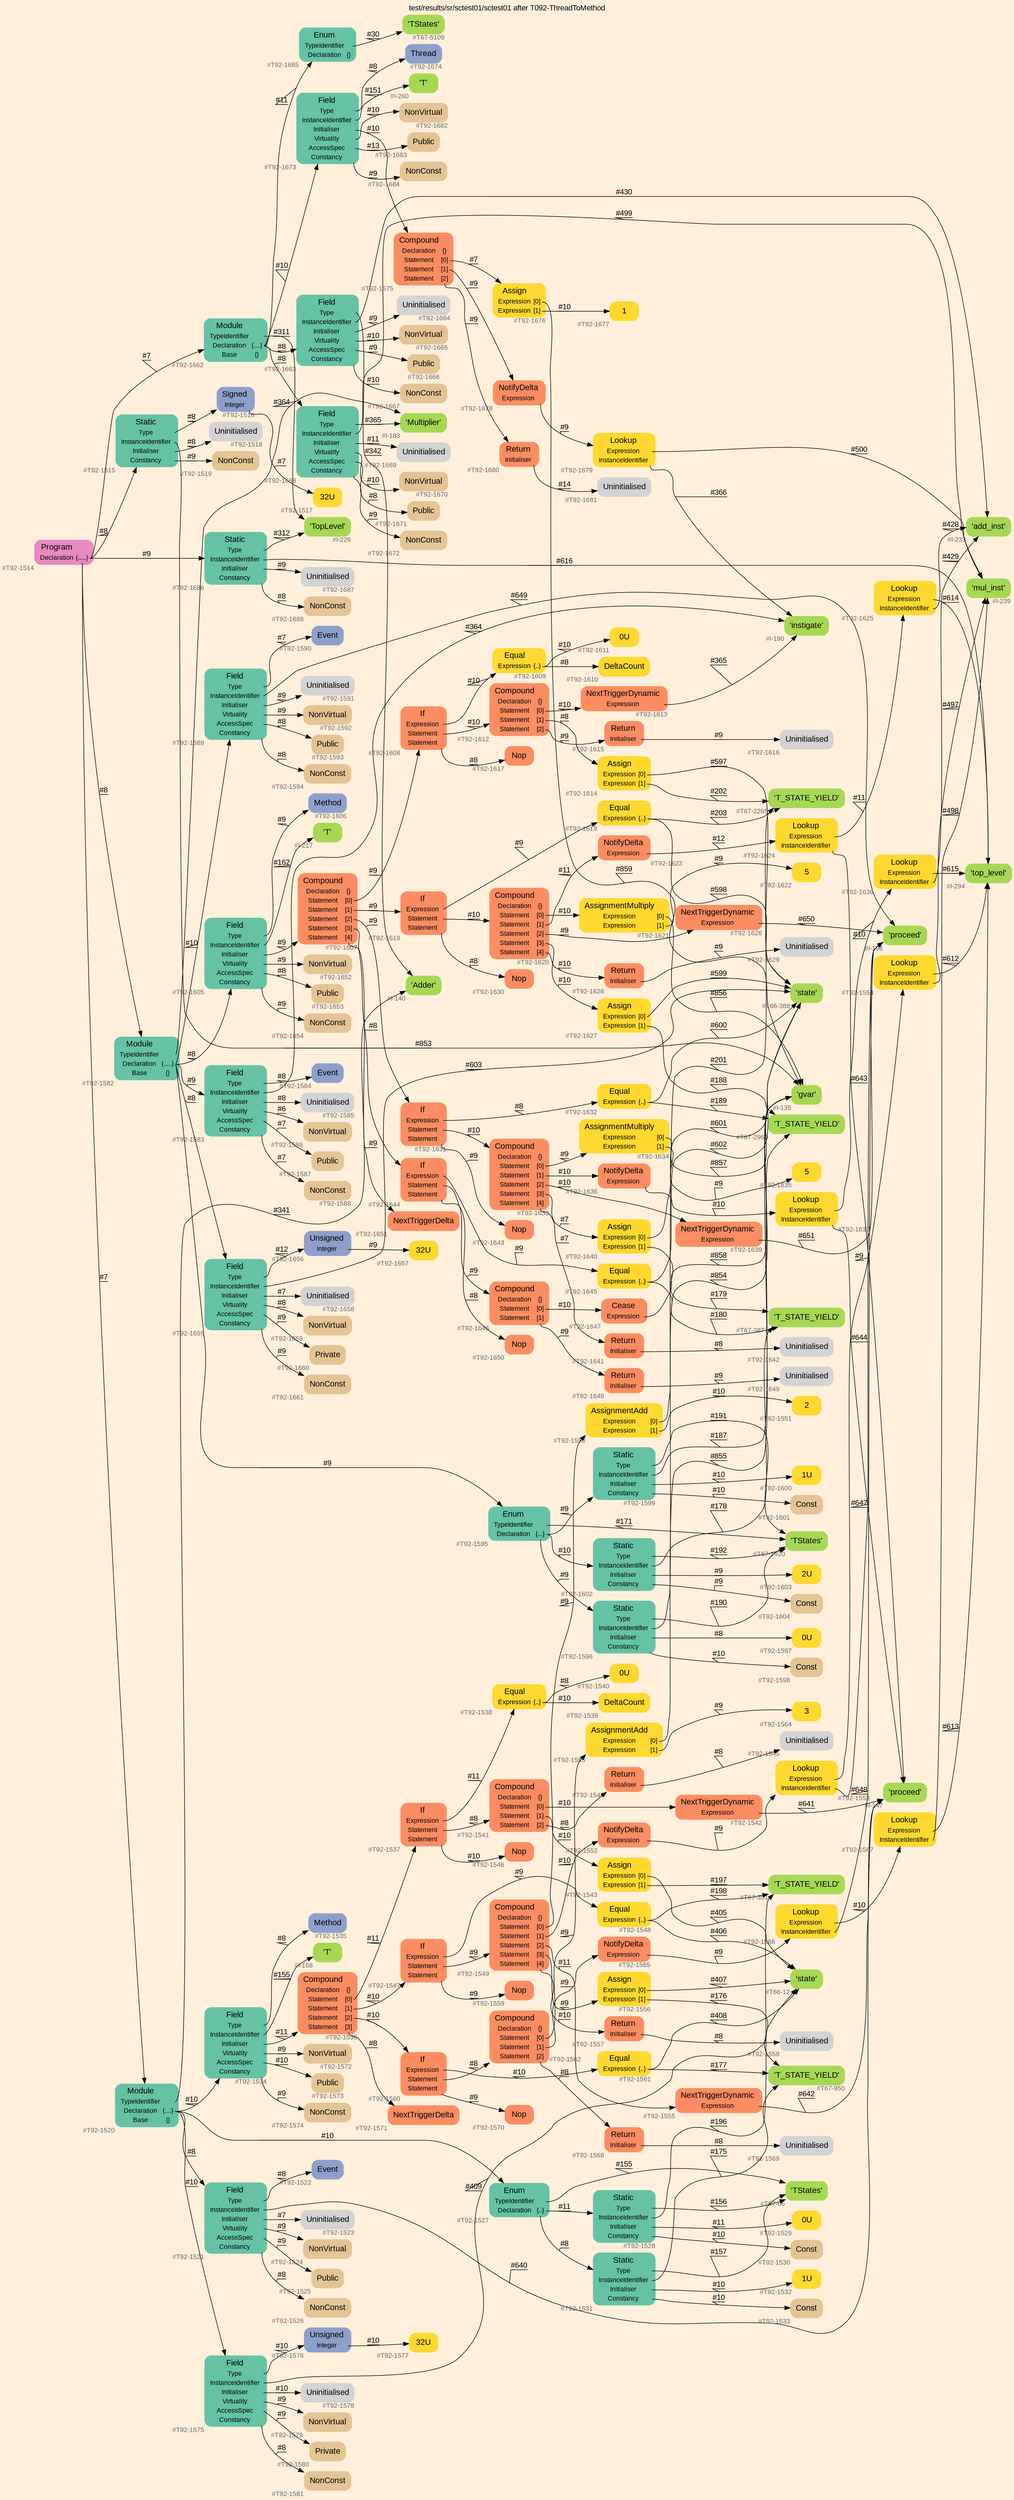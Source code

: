 digraph "test/results/sr/sctest01/sctest01 after T092-ThreadToMethod" {
label = "test/results/sr/sctest01/sctest01 after T092-ThreadToMethod"
labelloc = t
graph [
    rankdir = "LR"
    ranksep = 0.3
    bgcolor = antiquewhite1
    color = black
    fontcolor = black
    fontname = "Arial"
];
node [
    fontname = "Arial"
];
edge [
    fontname = "Arial"
];

// -------------------- node figure --------------------
// -------- block #T92-1514 ----------
"#T92-1514" [
    fillcolor = "/set28/4"
    xlabel = "#T92-1514"
    fontsize = "12"
    fontcolor = grey40
    shape = "plaintext"
    label = <<TABLE BORDER="0" CELLBORDER="0" CELLSPACING="0">
     <TR><TD><FONT COLOR="black" POINT-SIZE="15">Program</FONT></TD></TR>
     <TR><TD><FONT COLOR="black" POINT-SIZE="12">Declaration</FONT></TD><TD PORT="port0"><FONT COLOR="black" POINT-SIZE="12">{.....}</FONT></TD></TR>
    </TABLE>>
    style = "rounded,filled"
];

// -------- block #T92-1515 ----------
"#T92-1515" [
    fillcolor = "/set28/1"
    xlabel = "#T92-1515"
    fontsize = "12"
    fontcolor = grey40
    shape = "plaintext"
    label = <<TABLE BORDER="0" CELLBORDER="0" CELLSPACING="0">
     <TR><TD><FONT COLOR="black" POINT-SIZE="15">Static</FONT></TD></TR>
     <TR><TD><FONT COLOR="black" POINT-SIZE="12">Type</FONT></TD><TD PORT="port0"></TD></TR>
     <TR><TD><FONT COLOR="black" POINT-SIZE="12">InstanceIdentifier</FONT></TD><TD PORT="port1"></TD></TR>
     <TR><TD><FONT COLOR="black" POINT-SIZE="12">Initialiser</FONT></TD><TD PORT="port2"></TD></TR>
     <TR><TD><FONT COLOR="black" POINT-SIZE="12">Constancy</FONT></TD><TD PORT="port3"></TD></TR>
    </TABLE>>
    style = "rounded,filled"
];

// -------- block #T92-1516 ----------
"#T92-1516" [
    fillcolor = "/set28/3"
    xlabel = "#T92-1516"
    fontsize = "12"
    fontcolor = grey40
    shape = "plaintext"
    label = <<TABLE BORDER="0" CELLBORDER="0" CELLSPACING="0">
     <TR><TD><FONT COLOR="black" POINT-SIZE="15">Signed</FONT></TD></TR>
     <TR><TD><FONT COLOR="black" POINT-SIZE="12">Integer</FONT></TD><TD PORT="port0"></TD></TR>
    </TABLE>>
    style = "rounded,filled"
];

// -------- block #T92-1517 ----------
"#T92-1517" [
    fillcolor = "/set28/6"
    xlabel = "#T92-1517"
    fontsize = "12"
    fontcolor = grey40
    shape = "plaintext"
    label = <<TABLE BORDER="0" CELLBORDER="0" CELLSPACING="0">
     <TR><TD><FONT COLOR="black" POINT-SIZE="15">32U</FONT></TD></TR>
    </TABLE>>
    style = "rounded,filled"
];

// -------- block #I-135 ----------
"#I-135" [
    fillcolor = "/set28/5"
    xlabel = "#I-135"
    fontsize = "12"
    fontcolor = grey40
    shape = "plaintext"
    label = <<TABLE BORDER="0" CELLBORDER="0" CELLSPACING="0">
     <TR><TD><FONT COLOR="black" POINT-SIZE="15">'gvar'</FONT></TD></TR>
    </TABLE>>
    style = "rounded,filled"
];

// -------- block #T92-1518 ----------
"#T92-1518" [
    xlabel = "#T92-1518"
    fontsize = "12"
    fontcolor = grey40
    shape = "plaintext"
    label = <<TABLE BORDER="0" CELLBORDER="0" CELLSPACING="0">
     <TR><TD><FONT COLOR="black" POINT-SIZE="15">Uninitialised</FONT></TD></TR>
    </TABLE>>
    style = "rounded,filled"
];

// -------- block #T92-1519 ----------
"#T92-1519" [
    fillcolor = "/set28/7"
    xlabel = "#T92-1519"
    fontsize = "12"
    fontcolor = grey40
    shape = "plaintext"
    label = <<TABLE BORDER="0" CELLBORDER="0" CELLSPACING="0">
     <TR><TD><FONT COLOR="black" POINT-SIZE="15">NonConst</FONT></TD></TR>
    </TABLE>>
    style = "rounded,filled"
];

// -------- block #T92-1520 ----------
"#T92-1520" [
    fillcolor = "/set28/1"
    xlabel = "#T92-1520"
    fontsize = "12"
    fontcolor = grey40
    shape = "plaintext"
    label = <<TABLE BORDER="0" CELLBORDER="0" CELLSPACING="0">
     <TR><TD><FONT COLOR="black" POINT-SIZE="15">Module</FONT></TD></TR>
     <TR><TD><FONT COLOR="black" POINT-SIZE="12">TypeIdentifier</FONT></TD><TD PORT="port0"></TD></TR>
     <TR><TD><FONT COLOR="black" POINT-SIZE="12">Declaration</FONT></TD><TD PORT="port1"><FONT COLOR="black" POINT-SIZE="12">{....}</FONT></TD></TR>
     <TR><TD><FONT COLOR="black" POINT-SIZE="12">Base</FONT></TD><TD PORT="port2"><FONT COLOR="black" POINT-SIZE="12">{}</FONT></TD></TR>
    </TABLE>>
    style = "rounded,filled"
];

// -------- block #I-140 ----------
"#I-140" [
    fillcolor = "/set28/5"
    xlabel = "#I-140"
    fontsize = "12"
    fontcolor = grey40
    shape = "plaintext"
    label = <<TABLE BORDER="0" CELLBORDER="0" CELLSPACING="0">
     <TR><TD><FONT COLOR="black" POINT-SIZE="15">'Adder'</FONT></TD></TR>
    </TABLE>>
    style = "rounded,filled"
];

// -------- block #T92-1521 ----------
"#T92-1521" [
    fillcolor = "/set28/1"
    xlabel = "#T92-1521"
    fontsize = "12"
    fontcolor = grey40
    shape = "plaintext"
    label = <<TABLE BORDER="0" CELLBORDER="0" CELLSPACING="0">
     <TR><TD><FONT COLOR="black" POINT-SIZE="15">Field</FONT></TD></TR>
     <TR><TD><FONT COLOR="black" POINT-SIZE="12">Type</FONT></TD><TD PORT="port0"></TD></TR>
     <TR><TD><FONT COLOR="black" POINT-SIZE="12">InstanceIdentifier</FONT></TD><TD PORT="port1"></TD></TR>
     <TR><TD><FONT COLOR="black" POINT-SIZE="12">Initialiser</FONT></TD><TD PORT="port2"></TD></TR>
     <TR><TD><FONT COLOR="black" POINT-SIZE="12">Virtuality</FONT></TD><TD PORT="port3"></TD></TR>
     <TR><TD><FONT COLOR="black" POINT-SIZE="12">AccessSpec</FONT></TD><TD PORT="port4"></TD></TR>
     <TR><TD><FONT COLOR="black" POINT-SIZE="12">Constancy</FONT></TD><TD PORT="port5"></TD></TR>
    </TABLE>>
    style = "rounded,filled"
];

// -------- block #T92-1522 ----------
"#T92-1522" [
    fillcolor = "/set28/3"
    xlabel = "#T92-1522"
    fontsize = "12"
    fontcolor = grey40
    shape = "plaintext"
    label = <<TABLE BORDER="0" CELLBORDER="0" CELLSPACING="0">
     <TR><TD><FONT COLOR="black" POINT-SIZE="15">Event</FONT></TD></TR>
    </TABLE>>
    style = "rounded,filled"
];

// -------- block #I-147 ----------
"#I-147" [
    fillcolor = "/set28/5"
    xlabel = "#I-147"
    fontsize = "12"
    fontcolor = grey40
    shape = "plaintext"
    label = <<TABLE BORDER="0" CELLBORDER="0" CELLSPACING="0">
     <TR><TD><FONT COLOR="black" POINT-SIZE="15">'proceed'</FONT></TD></TR>
    </TABLE>>
    style = "rounded,filled"
];

// -------- block #T92-1523 ----------
"#T92-1523" [
    xlabel = "#T92-1523"
    fontsize = "12"
    fontcolor = grey40
    shape = "plaintext"
    label = <<TABLE BORDER="0" CELLBORDER="0" CELLSPACING="0">
     <TR><TD><FONT COLOR="black" POINT-SIZE="15">Uninitialised</FONT></TD></TR>
    </TABLE>>
    style = "rounded,filled"
];

// -------- block #T92-1524 ----------
"#T92-1524" [
    fillcolor = "/set28/7"
    xlabel = "#T92-1524"
    fontsize = "12"
    fontcolor = grey40
    shape = "plaintext"
    label = <<TABLE BORDER="0" CELLBORDER="0" CELLSPACING="0">
     <TR><TD><FONT COLOR="black" POINT-SIZE="15">NonVirtual</FONT></TD></TR>
    </TABLE>>
    style = "rounded,filled"
];

// -------- block #T92-1525 ----------
"#T92-1525" [
    fillcolor = "/set28/7"
    xlabel = "#T92-1525"
    fontsize = "12"
    fontcolor = grey40
    shape = "plaintext"
    label = <<TABLE BORDER="0" CELLBORDER="0" CELLSPACING="0">
     <TR><TD><FONT COLOR="black" POINT-SIZE="15">Public</FONT></TD></TR>
    </TABLE>>
    style = "rounded,filled"
];

// -------- block #T92-1526 ----------
"#T92-1526" [
    fillcolor = "/set28/7"
    xlabel = "#T92-1526"
    fontsize = "12"
    fontcolor = grey40
    shape = "plaintext"
    label = <<TABLE BORDER="0" CELLBORDER="0" CELLSPACING="0">
     <TR><TD><FONT COLOR="black" POINT-SIZE="15">NonConst</FONT></TD></TR>
    </TABLE>>
    style = "rounded,filled"
];

// -------- block #T92-1527 ----------
"#T92-1527" [
    fillcolor = "/set28/1"
    xlabel = "#T92-1527"
    fontsize = "12"
    fontcolor = grey40
    shape = "plaintext"
    label = <<TABLE BORDER="0" CELLBORDER="0" CELLSPACING="0">
     <TR><TD><FONT COLOR="black" POINT-SIZE="15">Enum</FONT></TD></TR>
     <TR><TD><FONT COLOR="black" POINT-SIZE="12">TypeIdentifier</FONT></TD><TD PORT="port0"></TD></TR>
     <TR><TD><FONT COLOR="black" POINT-SIZE="12">Declaration</FONT></TD><TD PORT="port1"><FONT COLOR="black" POINT-SIZE="12">{..}</FONT></TD></TR>
    </TABLE>>
    style = "rounded,filled"
];

// -------- block #T67-66 ----------
"#T67-66" [
    fillcolor = "/set28/5"
    xlabel = "#T67-66"
    fontsize = "12"
    fontcolor = grey40
    shape = "plaintext"
    label = <<TABLE BORDER="0" CELLBORDER="0" CELLSPACING="0">
     <TR><TD><FONT COLOR="black" POINT-SIZE="15">'TStates'</FONT></TD></TR>
    </TABLE>>
    style = "rounded,filled"
];

// -------- block #T92-1528 ----------
"#T92-1528" [
    fillcolor = "/set28/1"
    xlabel = "#T92-1528"
    fontsize = "12"
    fontcolor = grey40
    shape = "plaintext"
    label = <<TABLE BORDER="0" CELLBORDER="0" CELLSPACING="0">
     <TR><TD><FONT COLOR="black" POINT-SIZE="15">Static</FONT></TD></TR>
     <TR><TD><FONT COLOR="black" POINT-SIZE="12">Type</FONT></TD><TD PORT="port0"></TD></TR>
     <TR><TD><FONT COLOR="black" POINT-SIZE="12">InstanceIdentifier</FONT></TD><TD PORT="port1"></TD></TR>
     <TR><TD><FONT COLOR="black" POINT-SIZE="12">Initialiser</FONT></TD><TD PORT="port2"></TD></TR>
     <TR><TD><FONT COLOR="black" POINT-SIZE="12">Constancy</FONT></TD><TD PORT="port3"></TD></TR>
    </TABLE>>
    style = "rounded,filled"
];

// -------- block #T67-351 ----------
"#T67-351" [
    fillcolor = "/set28/5"
    xlabel = "#T67-351"
    fontsize = "12"
    fontcolor = grey40
    shape = "plaintext"
    label = <<TABLE BORDER="0" CELLBORDER="0" CELLSPACING="0">
     <TR><TD><FONT COLOR="black" POINT-SIZE="15">'T_STATE_YIELD'</FONT></TD></TR>
    </TABLE>>
    style = "rounded,filled"
];

// -------- block #T92-1529 ----------
"#T92-1529" [
    fillcolor = "/set28/6"
    xlabel = "#T92-1529"
    fontsize = "12"
    fontcolor = grey40
    shape = "plaintext"
    label = <<TABLE BORDER="0" CELLBORDER="0" CELLSPACING="0">
     <TR><TD><FONT COLOR="black" POINT-SIZE="15">0U</FONT></TD></TR>
    </TABLE>>
    style = "rounded,filled"
];

// -------- block #T92-1530 ----------
"#T92-1530" [
    fillcolor = "/set28/7"
    xlabel = "#T92-1530"
    fontsize = "12"
    fontcolor = grey40
    shape = "plaintext"
    label = <<TABLE BORDER="0" CELLBORDER="0" CELLSPACING="0">
     <TR><TD><FONT COLOR="black" POINT-SIZE="15">Const</FONT></TD></TR>
    </TABLE>>
    style = "rounded,filled"
];

// -------- block #T92-1531 ----------
"#T92-1531" [
    fillcolor = "/set28/1"
    xlabel = "#T92-1531"
    fontsize = "12"
    fontcolor = grey40
    shape = "plaintext"
    label = <<TABLE BORDER="0" CELLBORDER="0" CELLSPACING="0">
     <TR><TD><FONT COLOR="black" POINT-SIZE="15">Static</FONT></TD></TR>
     <TR><TD><FONT COLOR="black" POINT-SIZE="12">Type</FONT></TD><TD PORT="port0"></TD></TR>
     <TR><TD><FONT COLOR="black" POINT-SIZE="12">InstanceIdentifier</FONT></TD><TD PORT="port1"></TD></TR>
     <TR><TD><FONT COLOR="black" POINT-SIZE="12">Initialiser</FONT></TD><TD PORT="port2"></TD></TR>
     <TR><TD><FONT COLOR="black" POINT-SIZE="12">Constancy</FONT></TD><TD PORT="port3"></TD></TR>
    </TABLE>>
    style = "rounded,filled"
];

// -------- block #T67-950 ----------
"#T67-950" [
    fillcolor = "/set28/5"
    xlabel = "#T67-950"
    fontsize = "12"
    fontcolor = grey40
    shape = "plaintext"
    label = <<TABLE BORDER="0" CELLBORDER="0" CELLSPACING="0">
     <TR><TD><FONT COLOR="black" POINT-SIZE="15">'T_STATE_YIELD'</FONT></TD></TR>
    </TABLE>>
    style = "rounded,filled"
];

// -------- block #T92-1532 ----------
"#T92-1532" [
    fillcolor = "/set28/6"
    xlabel = "#T92-1532"
    fontsize = "12"
    fontcolor = grey40
    shape = "plaintext"
    label = <<TABLE BORDER="0" CELLBORDER="0" CELLSPACING="0">
     <TR><TD><FONT COLOR="black" POINT-SIZE="15">1U</FONT></TD></TR>
    </TABLE>>
    style = "rounded,filled"
];

// -------- block #T92-1533 ----------
"#T92-1533" [
    fillcolor = "/set28/7"
    xlabel = "#T92-1533"
    fontsize = "12"
    fontcolor = grey40
    shape = "plaintext"
    label = <<TABLE BORDER="0" CELLBORDER="0" CELLSPACING="0">
     <TR><TD><FONT COLOR="black" POINT-SIZE="15">Const</FONT></TD></TR>
    </TABLE>>
    style = "rounded,filled"
];

// -------- block #T92-1534 ----------
"#T92-1534" [
    fillcolor = "/set28/1"
    xlabel = "#T92-1534"
    fontsize = "12"
    fontcolor = grey40
    shape = "plaintext"
    label = <<TABLE BORDER="0" CELLBORDER="0" CELLSPACING="0">
     <TR><TD><FONT COLOR="black" POINT-SIZE="15">Field</FONT></TD></TR>
     <TR><TD><FONT COLOR="black" POINT-SIZE="12">Type</FONT></TD><TD PORT="port0"></TD></TR>
     <TR><TD><FONT COLOR="black" POINT-SIZE="12">InstanceIdentifier</FONT></TD><TD PORT="port1"></TD></TR>
     <TR><TD><FONT COLOR="black" POINT-SIZE="12">Initialiser</FONT></TD><TD PORT="port2"></TD></TR>
     <TR><TD><FONT COLOR="black" POINT-SIZE="12">Virtuality</FONT></TD><TD PORT="port3"></TD></TR>
     <TR><TD><FONT COLOR="black" POINT-SIZE="12">AccessSpec</FONT></TD><TD PORT="port4"></TD></TR>
     <TR><TD><FONT COLOR="black" POINT-SIZE="12">Constancy</FONT></TD><TD PORT="port5"></TD></TR>
    </TABLE>>
    style = "rounded,filled"
];

// -------- block #T92-1535 ----------
"#T92-1535" [
    fillcolor = "/set28/3"
    xlabel = "#T92-1535"
    fontsize = "12"
    fontcolor = grey40
    shape = "plaintext"
    label = <<TABLE BORDER="0" CELLBORDER="0" CELLSPACING="0">
     <TR><TD><FONT COLOR="black" POINT-SIZE="15">Method</FONT></TD></TR>
    </TABLE>>
    style = "rounded,filled"
];

// -------- block #I-168 ----------
"#I-168" [
    fillcolor = "/set28/5"
    xlabel = "#I-168"
    fontsize = "12"
    fontcolor = grey40
    shape = "plaintext"
    label = <<TABLE BORDER="0" CELLBORDER="0" CELLSPACING="0">
     <TR><TD><FONT COLOR="black" POINT-SIZE="15">'T'</FONT></TD></TR>
    </TABLE>>
    style = "rounded,filled"
];

// -------- block #T92-1536 ----------
"#T92-1536" [
    fillcolor = "/set28/2"
    xlabel = "#T92-1536"
    fontsize = "12"
    fontcolor = grey40
    shape = "plaintext"
    label = <<TABLE BORDER="0" CELLBORDER="0" CELLSPACING="0">
     <TR><TD><FONT COLOR="black" POINT-SIZE="15">Compound</FONT></TD></TR>
     <TR><TD><FONT COLOR="black" POINT-SIZE="12">Declaration</FONT></TD><TD PORT="port0"><FONT COLOR="black" POINT-SIZE="12">{}</FONT></TD></TR>
     <TR><TD><FONT COLOR="black" POINT-SIZE="12">Statement</FONT></TD><TD PORT="port1"><FONT COLOR="black" POINT-SIZE="12">[0]</FONT></TD></TR>
     <TR><TD><FONT COLOR="black" POINT-SIZE="12">Statement</FONT></TD><TD PORT="port2"><FONT COLOR="black" POINT-SIZE="12">[1]</FONT></TD></TR>
     <TR><TD><FONT COLOR="black" POINT-SIZE="12">Statement</FONT></TD><TD PORT="port3"><FONT COLOR="black" POINT-SIZE="12">[2]</FONT></TD></TR>
     <TR><TD><FONT COLOR="black" POINT-SIZE="12">Statement</FONT></TD><TD PORT="port4"><FONT COLOR="black" POINT-SIZE="12">[3]</FONT></TD></TR>
    </TABLE>>
    style = "rounded,filled"
];

// -------- block #T92-1537 ----------
"#T92-1537" [
    fillcolor = "/set28/2"
    xlabel = "#T92-1537"
    fontsize = "12"
    fontcolor = grey40
    shape = "plaintext"
    label = <<TABLE BORDER="0" CELLBORDER="0" CELLSPACING="0">
     <TR><TD><FONT COLOR="black" POINT-SIZE="15">If</FONT></TD></TR>
     <TR><TD><FONT COLOR="black" POINT-SIZE="12">Expression</FONT></TD><TD PORT="port0"></TD></TR>
     <TR><TD><FONT COLOR="black" POINT-SIZE="12">Statement</FONT></TD><TD PORT="port1"></TD></TR>
     <TR><TD><FONT COLOR="black" POINT-SIZE="12">Statement</FONT></TD><TD PORT="port2"></TD></TR>
    </TABLE>>
    style = "rounded,filled"
];

// -------- block #T92-1538 ----------
"#T92-1538" [
    fillcolor = "/set28/6"
    xlabel = "#T92-1538"
    fontsize = "12"
    fontcolor = grey40
    shape = "plaintext"
    label = <<TABLE BORDER="0" CELLBORDER="0" CELLSPACING="0">
     <TR><TD><FONT COLOR="black" POINT-SIZE="15">Equal</FONT></TD></TR>
     <TR><TD><FONT COLOR="black" POINT-SIZE="12">Expression</FONT></TD><TD PORT="port0"><FONT COLOR="black" POINT-SIZE="12">{..}</FONT></TD></TR>
    </TABLE>>
    style = "rounded,filled"
];

// -------- block #T92-1539 ----------
"#T92-1539" [
    fillcolor = "/set28/6"
    xlabel = "#T92-1539"
    fontsize = "12"
    fontcolor = grey40
    shape = "plaintext"
    label = <<TABLE BORDER="0" CELLBORDER="0" CELLSPACING="0">
     <TR><TD><FONT COLOR="black" POINT-SIZE="15">DeltaCount</FONT></TD></TR>
    </TABLE>>
    style = "rounded,filled"
];

// -------- block #T92-1540 ----------
"#T92-1540" [
    fillcolor = "/set28/6"
    xlabel = "#T92-1540"
    fontsize = "12"
    fontcolor = grey40
    shape = "plaintext"
    label = <<TABLE BORDER="0" CELLBORDER="0" CELLSPACING="0">
     <TR><TD><FONT COLOR="black" POINT-SIZE="15">0U</FONT></TD></TR>
    </TABLE>>
    style = "rounded,filled"
];

// -------- block #T92-1541 ----------
"#T92-1541" [
    fillcolor = "/set28/2"
    xlabel = "#T92-1541"
    fontsize = "12"
    fontcolor = grey40
    shape = "plaintext"
    label = <<TABLE BORDER="0" CELLBORDER="0" CELLSPACING="0">
     <TR><TD><FONT COLOR="black" POINT-SIZE="15">Compound</FONT></TD></TR>
     <TR><TD><FONT COLOR="black" POINT-SIZE="12">Declaration</FONT></TD><TD PORT="port0"><FONT COLOR="black" POINT-SIZE="12">{}</FONT></TD></TR>
     <TR><TD><FONT COLOR="black" POINT-SIZE="12">Statement</FONT></TD><TD PORT="port1"><FONT COLOR="black" POINT-SIZE="12">[0]</FONT></TD></TR>
     <TR><TD><FONT COLOR="black" POINT-SIZE="12">Statement</FONT></TD><TD PORT="port2"><FONT COLOR="black" POINT-SIZE="12">[1]</FONT></TD></TR>
     <TR><TD><FONT COLOR="black" POINT-SIZE="12">Statement</FONT></TD><TD PORT="port3"><FONT COLOR="black" POINT-SIZE="12">[2]</FONT></TD></TR>
    </TABLE>>
    style = "rounded,filled"
];

// -------- block #T92-1542 ----------
"#T92-1542" [
    fillcolor = "/set28/2"
    xlabel = "#T92-1542"
    fontsize = "12"
    fontcolor = grey40
    shape = "plaintext"
    label = <<TABLE BORDER="0" CELLBORDER="0" CELLSPACING="0">
     <TR><TD><FONT COLOR="black" POINT-SIZE="15">NextTriggerDynamic</FONT></TD></TR>
     <TR><TD><FONT COLOR="black" POINT-SIZE="12">Expression</FONT></TD><TD PORT="port0"></TD></TR>
    </TABLE>>
    style = "rounded,filled"
];

// -------- block #T92-1543 ----------
"#T92-1543" [
    fillcolor = "/set28/6"
    xlabel = "#T92-1543"
    fontsize = "12"
    fontcolor = grey40
    shape = "plaintext"
    label = <<TABLE BORDER="0" CELLBORDER="0" CELLSPACING="0">
     <TR><TD><FONT COLOR="black" POINT-SIZE="15">Assign</FONT></TD></TR>
     <TR><TD><FONT COLOR="black" POINT-SIZE="12">Expression</FONT></TD><TD PORT="port0"><FONT COLOR="black" POINT-SIZE="12">[0]</FONT></TD></TR>
     <TR><TD><FONT COLOR="black" POINT-SIZE="12">Expression</FONT></TD><TD PORT="port1"><FONT COLOR="black" POINT-SIZE="12">[1]</FONT></TD></TR>
    </TABLE>>
    style = "rounded,filled"
];

// -------- block #T66-12 ----------
"#T66-12" [
    fillcolor = "/set28/5"
    xlabel = "#T66-12"
    fontsize = "12"
    fontcolor = grey40
    shape = "plaintext"
    label = <<TABLE BORDER="0" CELLBORDER="0" CELLSPACING="0">
     <TR><TD><FONT COLOR="black" POINT-SIZE="15">'state'</FONT></TD></TR>
    </TABLE>>
    style = "rounded,filled"
];

// -------- block #T92-1544 ----------
"#T92-1544" [
    fillcolor = "/set28/2"
    xlabel = "#T92-1544"
    fontsize = "12"
    fontcolor = grey40
    shape = "plaintext"
    label = <<TABLE BORDER="0" CELLBORDER="0" CELLSPACING="0">
     <TR><TD><FONT COLOR="black" POINT-SIZE="15">Return</FONT></TD></TR>
     <TR><TD><FONT COLOR="black" POINT-SIZE="12">Initialiser</FONT></TD><TD PORT="port0"></TD></TR>
    </TABLE>>
    style = "rounded,filled"
];

// -------- block #T92-1545 ----------
"#T92-1545" [
    xlabel = "#T92-1545"
    fontsize = "12"
    fontcolor = grey40
    shape = "plaintext"
    label = <<TABLE BORDER="0" CELLBORDER="0" CELLSPACING="0">
     <TR><TD><FONT COLOR="black" POINT-SIZE="15">Uninitialised</FONT></TD></TR>
    </TABLE>>
    style = "rounded,filled"
];

// -------- block #T92-1546 ----------
"#T92-1546" [
    fillcolor = "/set28/2"
    xlabel = "#T92-1546"
    fontsize = "12"
    fontcolor = grey40
    shape = "plaintext"
    label = <<TABLE BORDER="0" CELLBORDER="0" CELLSPACING="0">
     <TR><TD><FONT COLOR="black" POINT-SIZE="15">Nop</FONT></TD></TR>
    </TABLE>>
    style = "rounded,filled"
];

// -------- block #T92-1547 ----------
"#T92-1547" [
    fillcolor = "/set28/2"
    xlabel = "#T92-1547"
    fontsize = "12"
    fontcolor = grey40
    shape = "plaintext"
    label = <<TABLE BORDER="0" CELLBORDER="0" CELLSPACING="0">
     <TR><TD><FONT COLOR="black" POINT-SIZE="15">If</FONT></TD></TR>
     <TR><TD><FONT COLOR="black" POINT-SIZE="12">Expression</FONT></TD><TD PORT="port0"></TD></TR>
     <TR><TD><FONT COLOR="black" POINT-SIZE="12">Statement</FONT></TD><TD PORT="port1"></TD></TR>
     <TR><TD><FONT COLOR="black" POINT-SIZE="12">Statement</FONT></TD><TD PORT="port2"></TD></TR>
    </TABLE>>
    style = "rounded,filled"
];

// -------- block #T92-1548 ----------
"#T92-1548" [
    fillcolor = "/set28/6"
    xlabel = "#T92-1548"
    fontsize = "12"
    fontcolor = grey40
    shape = "plaintext"
    label = <<TABLE BORDER="0" CELLBORDER="0" CELLSPACING="0">
     <TR><TD><FONT COLOR="black" POINT-SIZE="15">Equal</FONT></TD></TR>
     <TR><TD><FONT COLOR="black" POINT-SIZE="12">Expression</FONT></TD><TD PORT="port0"><FONT COLOR="black" POINT-SIZE="12">{..}</FONT></TD></TR>
    </TABLE>>
    style = "rounded,filled"
];

// -------- block #T92-1549 ----------
"#T92-1549" [
    fillcolor = "/set28/2"
    xlabel = "#T92-1549"
    fontsize = "12"
    fontcolor = grey40
    shape = "plaintext"
    label = <<TABLE BORDER="0" CELLBORDER="0" CELLSPACING="0">
     <TR><TD><FONT COLOR="black" POINT-SIZE="15">Compound</FONT></TD></TR>
     <TR><TD><FONT COLOR="black" POINT-SIZE="12">Declaration</FONT></TD><TD PORT="port0"><FONT COLOR="black" POINT-SIZE="12">{}</FONT></TD></TR>
     <TR><TD><FONT COLOR="black" POINT-SIZE="12">Statement</FONT></TD><TD PORT="port1"><FONT COLOR="black" POINT-SIZE="12">[0]</FONT></TD></TR>
     <TR><TD><FONT COLOR="black" POINT-SIZE="12">Statement</FONT></TD><TD PORT="port2"><FONT COLOR="black" POINT-SIZE="12">[1]</FONT></TD></TR>
     <TR><TD><FONT COLOR="black" POINT-SIZE="12">Statement</FONT></TD><TD PORT="port3"><FONT COLOR="black" POINT-SIZE="12">[2]</FONT></TD></TR>
     <TR><TD><FONT COLOR="black" POINT-SIZE="12">Statement</FONT></TD><TD PORT="port4"><FONT COLOR="black" POINT-SIZE="12">[3]</FONT></TD></TR>
     <TR><TD><FONT COLOR="black" POINT-SIZE="12">Statement</FONT></TD><TD PORT="port5"><FONT COLOR="black" POINT-SIZE="12">[4]</FONT></TD></TR>
    </TABLE>>
    style = "rounded,filled"
];

// -------- block #T92-1550 ----------
"#T92-1550" [
    fillcolor = "/set28/6"
    xlabel = "#T92-1550"
    fontsize = "12"
    fontcolor = grey40
    shape = "plaintext"
    label = <<TABLE BORDER="0" CELLBORDER="0" CELLSPACING="0">
     <TR><TD><FONT COLOR="black" POINT-SIZE="15">AssignmentAdd</FONT></TD></TR>
     <TR><TD><FONT COLOR="black" POINT-SIZE="12">Expression</FONT></TD><TD PORT="port0"><FONT COLOR="black" POINT-SIZE="12">[0]</FONT></TD></TR>
     <TR><TD><FONT COLOR="black" POINT-SIZE="12">Expression</FONT></TD><TD PORT="port1"><FONT COLOR="black" POINT-SIZE="12">[1]</FONT></TD></TR>
    </TABLE>>
    style = "rounded,filled"
];

// -------- block #T92-1551 ----------
"#T92-1551" [
    fillcolor = "/set28/6"
    xlabel = "#T92-1551"
    fontsize = "12"
    fontcolor = grey40
    shape = "plaintext"
    label = <<TABLE BORDER="0" CELLBORDER="0" CELLSPACING="0">
     <TR><TD><FONT COLOR="black" POINT-SIZE="15">2</FONT></TD></TR>
    </TABLE>>
    style = "rounded,filled"
];

// -------- block #T92-1552 ----------
"#T92-1552" [
    fillcolor = "/set28/2"
    xlabel = "#T92-1552"
    fontsize = "12"
    fontcolor = grey40
    shape = "plaintext"
    label = <<TABLE BORDER="0" CELLBORDER="0" CELLSPACING="0">
     <TR><TD><FONT COLOR="black" POINT-SIZE="15">NotifyDelta</FONT></TD></TR>
     <TR><TD><FONT COLOR="black" POINT-SIZE="12">Expression</FONT></TD><TD PORT="port0"></TD></TR>
    </TABLE>>
    style = "rounded,filled"
];

// -------- block #T92-1553 ----------
"#T92-1553" [
    fillcolor = "/set28/6"
    xlabel = "#T92-1553"
    fontsize = "12"
    fontcolor = grey40
    shape = "plaintext"
    label = <<TABLE BORDER="0" CELLBORDER="0" CELLSPACING="0">
     <TR><TD><FONT COLOR="black" POINT-SIZE="15">Lookup</FONT></TD></TR>
     <TR><TD><FONT COLOR="black" POINT-SIZE="12">Expression</FONT></TD><TD PORT="port0"></TD></TR>
     <TR><TD><FONT COLOR="black" POINT-SIZE="12">InstanceIdentifier</FONT></TD><TD PORT="port1"></TD></TR>
    </TABLE>>
    style = "rounded,filled"
];

// -------- block #T92-1554 ----------
"#T92-1554" [
    fillcolor = "/set28/6"
    xlabel = "#T92-1554"
    fontsize = "12"
    fontcolor = grey40
    shape = "plaintext"
    label = <<TABLE BORDER="0" CELLBORDER="0" CELLSPACING="0">
     <TR><TD><FONT COLOR="black" POINT-SIZE="15">Lookup</FONT></TD></TR>
     <TR><TD><FONT COLOR="black" POINT-SIZE="12">Expression</FONT></TD><TD PORT="port0"></TD></TR>
     <TR><TD><FONT COLOR="black" POINT-SIZE="12">InstanceIdentifier</FONT></TD><TD PORT="port1"></TD></TR>
    </TABLE>>
    style = "rounded,filled"
];

// -------- block #I-294 ----------
"#I-294" [
    fillcolor = "/set28/5"
    xlabel = "#I-294"
    fontsize = "12"
    fontcolor = grey40
    shape = "plaintext"
    label = <<TABLE BORDER="0" CELLBORDER="0" CELLSPACING="0">
     <TR><TD><FONT COLOR="black" POINT-SIZE="15">'top_level'</FONT></TD></TR>
    </TABLE>>
    style = "rounded,filled"
];

// -------- block #I-239 ----------
"#I-239" [
    fillcolor = "/set28/5"
    xlabel = "#I-239"
    fontsize = "12"
    fontcolor = grey40
    shape = "plaintext"
    label = <<TABLE BORDER="0" CELLBORDER="0" CELLSPACING="0">
     <TR><TD><FONT COLOR="black" POINT-SIZE="15">'mul_inst'</FONT></TD></TR>
    </TABLE>>
    style = "rounded,filled"
];

// -------- block #I-196 ----------
"#I-196" [
    fillcolor = "/set28/5"
    xlabel = "#I-196"
    fontsize = "12"
    fontcolor = grey40
    shape = "plaintext"
    label = <<TABLE BORDER="0" CELLBORDER="0" CELLSPACING="0">
     <TR><TD><FONT COLOR="black" POINT-SIZE="15">'proceed'</FONT></TD></TR>
    </TABLE>>
    style = "rounded,filled"
];

// -------- block #T92-1555 ----------
"#T92-1555" [
    fillcolor = "/set28/2"
    xlabel = "#T92-1555"
    fontsize = "12"
    fontcolor = grey40
    shape = "plaintext"
    label = <<TABLE BORDER="0" CELLBORDER="0" CELLSPACING="0">
     <TR><TD><FONT COLOR="black" POINT-SIZE="15">NextTriggerDynamic</FONT></TD></TR>
     <TR><TD><FONT COLOR="black" POINT-SIZE="12">Expression</FONT></TD><TD PORT="port0"></TD></TR>
    </TABLE>>
    style = "rounded,filled"
];

// -------- block #T92-1556 ----------
"#T92-1556" [
    fillcolor = "/set28/6"
    xlabel = "#T92-1556"
    fontsize = "12"
    fontcolor = grey40
    shape = "plaintext"
    label = <<TABLE BORDER="0" CELLBORDER="0" CELLSPACING="0">
     <TR><TD><FONT COLOR="black" POINT-SIZE="15">Assign</FONT></TD></TR>
     <TR><TD><FONT COLOR="black" POINT-SIZE="12">Expression</FONT></TD><TD PORT="port0"><FONT COLOR="black" POINT-SIZE="12">[0]</FONT></TD></TR>
     <TR><TD><FONT COLOR="black" POINT-SIZE="12">Expression</FONT></TD><TD PORT="port1"><FONT COLOR="black" POINT-SIZE="12">[1]</FONT></TD></TR>
    </TABLE>>
    style = "rounded,filled"
];

// -------- block #T92-1557 ----------
"#T92-1557" [
    fillcolor = "/set28/2"
    xlabel = "#T92-1557"
    fontsize = "12"
    fontcolor = grey40
    shape = "plaintext"
    label = <<TABLE BORDER="0" CELLBORDER="0" CELLSPACING="0">
     <TR><TD><FONT COLOR="black" POINT-SIZE="15">Return</FONT></TD></TR>
     <TR><TD><FONT COLOR="black" POINT-SIZE="12">Initialiser</FONT></TD><TD PORT="port0"></TD></TR>
    </TABLE>>
    style = "rounded,filled"
];

// -------- block #T92-1558 ----------
"#T92-1558" [
    xlabel = "#T92-1558"
    fontsize = "12"
    fontcolor = grey40
    shape = "plaintext"
    label = <<TABLE BORDER="0" CELLBORDER="0" CELLSPACING="0">
     <TR><TD><FONT COLOR="black" POINT-SIZE="15">Uninitialised</FONT></TD></TR>
    </TABLE>>
    style = "rounded,filled"
];

// -------- block #T92-1559 ----------
"#T92-1559" [
    fillcolor = "/set28/2"
    xlabel = "#T92-1559"
    fontsize = "12"
    fontcolor = grey40
    shape = "plaintext"
    label = <<TABLE BORDER="0" CELLBORDER="0" CELLSPACING="0">
     <TR><TD><FONT COLOR="black" POINT-SIZE="15">Nop</FONT></TD></TR>
    </TABLE>>
    style = "rounded,filled"
];

// -------- block #T92-1560 ----------
"#T92-1560" [
    fillcolor = "/set28/2"
    xlabel = "#T92-1560"
    fontsize = "12"
    fontcolor = grey40
    shape = "plaintext"
    label = <<TABLE BORDER="0" CELLBORDER="0" CELLSPACING="0">
     <TR><TD><FONT COLOR="black" POINT-SIZE="15">If</FONT></TD></TR>
     <TR><TD><FONT COLOR="black" POINT-SIZE="12">Expression</FONT></TD><TD PORT="port0"></TD></TR>
     <TR><TD><FONT COLOR="black" POINT-SIZE="12">Statement</FONT></TD><TD PORT="port1"></TD></TR>
     <TR><TD><FONT COLOR="black" POINT-SIZE="12">Statement</FONT></TD><TD PORT="port2"></TD></TR>
    </TABLE>>
    style = "rounded,filled"
];

// -------- block #T92-1561 ----------
"#T92-1561" [
    fillcolor = "/set28/6"
    xlabel = "#T92-1561"
    fontsize = "12"
    fontcolor = grey40
    shape = "plaintext"
    label = <<TABLE BORDER="0" CELLBORDER="0" CELLSPACING="0">
     <TR><TD><FONT COLOR="black" POINT-SIZE="15">Equal</FONT></TD></TR>
     <TR><TD><FONT COLOR="black" POINT-SIZE="12">Expression</FONT></TD><TD PORT="port0"><FONT COLOR="black" POINT-SIZE="12">{..}</FONT></TD></TR>
    </TABLE>>
    style = "rounded,filled"
];

// -------- block #T92-1562 ----------
"#T92-1562" [
    fillcolor = "/set28/2"
    xlabel = "#T92-1562"
    fontsize = "12"
    fontcolor = grey40
    shape = "plaintext"
    label = <<TABLE BORDER="0" CELLBORDER="0" CELLSPACING="0">
     <TR><TD><FONT COLOR="black" POINT-SIZE="15">Compound</FONT></TD></TR>
     <TR><TD><FONT COLOR="black" POINT-SIZE="12">Declaration</FONT></TD><TD PORT="port0"><FONT COLOR="black" POINT-SIZE="12">{}</FONT></TD></TR>
     <TR><TD><FONT COLOR="black" POINT-SIZE="12">Statement</FONT></TD><TD PORT="port1"><FONT COLOR="black" POINT-SIZE="12">[0]</FONT></TD></TR>
     <TR><TD><FONT COLOR="black" POINT-SIZE="12">Statement</FONT></TD><TD PORT="port2"><FONT COLOR="black" POINT-SIZE="12">[1]</FONT></TD></TR>
     <TR><TD><FONT COLOR="black" POINT-SIZE="12">Statement</FONT></TD><TD PORT="port3"><FONT COLOR="black" POINT-SIZE="12">[2]</FONT></TD></TR>
    </TABLE>>
    style = "rounded,filled"
];

// -------- block #T92-1563 ----------
"#T92-1563" [
    fillcolor = "/set28/6"
    xlabel = "#T92-1563"
    fontsize = "12"
    fontcolor = grey40
    shape = "plaintext"
    label = <<TABLE BORDER="0" CELLBORDER="0" CELLSPACING="0">
     <TR><TD><FONT COLOR="black" POINT-SIZE="15">AssignmentAdd</FONT></TD></TR>
     <TR><TD><FONT COLOR="black" POINT-SIZE="12">Expression</FONT></TD><TD PORT="port0"><FONT COLOR="black" POINT-SIZE="12">[0]</FONT></TD></TR>
     <TR><TD><FONT COLOR="black" POINT-SIZE="12">Expression</FONT></TD><TD PORT="port1"><FONT COLOR="black" POINT-SIZE="12">[1]</FONT></TD></TR>
    </TABLE>>
    style = "rounded,filled"
];

// -------- block #T92-1564 ----------
"#T92-1564" [
    fillcolor = "/set28/6"
    xlabel = "#T92-1564"
    fontsize = "12"
    fontcolor = grey40
    shape = "plaintext"
    label = <<TABLE BORDER="0" CELLBORDER="0" CELLSPACING="0">
     <TR><TD><FONT COLOR="black" POINT-SIZE="15">3</FONT></TD></TR>
    </TABLE>>
    style = "rounded,filled"
];

// -------- block #T92-1565 ----------
"#T92-1565" [
    fillcolor = "/set28/2"
    xlabel = "#T92-1565"
    fontsize = "12"
    fontcolor = grey40
    shape = "plaintext"
    label = <<TABLE BORDER="0" CELLBORDER="0" CELLSPACING="0">
     <TR><TD><FONT COLOR="black" POINT-SIZE="15">NotifyDelta</FONT></TD></TR>
     <TR><TD><FONT COLOR="black" POINT-SIZE="12">Expression</FONT></TD><TD PORT="port0"></TD></TR>
    </TABLE>>
    style = "rounded,filled"
];

// -------- block #T92-1566 ----------
"#T92-1566" [
    fillcolor = "/set28/6"
    xlabel = "#T92-1566"
    fontsize = "12"
    fontcolor = grey40
    shape = "plaintext"
    label = <<TABLE BORDER="0" CELLBORDER="0" CELLSPACING="0">
     <TR><TD><FONT COLOR="black" POINT-SIZE="15">Lookup</FONT></TD></TR>
     <TR><TD><FONT COLOR="black" POINT-SIZE="12">Expression</FONT></TD><TD PORT="port0"></TD></TR>
     <TR><TD><FONT COLOR="black" POINT-SIZE="12">InstanceIdentifier</FONT></TD><TD PORT="port1"></TD></TR>
    </TABLE>>
    style = "rounded,filled"
];

// -------- block #T92-1567 ----------
"#T92-1567" [
    fillcolor = "/set28/6"
    xlabel = "#T92-1567"
    fontsize = "12"
    fontcolor = grey40
    shape = "plaintext"
    label = <<TABLE BORDER="0" CELLBORDER="0" CELLSPACING="0">
     <TR><TD><FONT COLOR="black" POINT-SIZE="15">Lookup</FONT></TD></TR>
     <TR><TD><FONT COLOR="black" POINT-SIZE="12">Expression</FONT></TD><TD PORT="port0"></TD></TR>
     <TR><TD><FONT COLOR="black" POINT-SIZE="12">InstanceIdentifier</FONT></TD><TD PORT="port1"></TD></TR>
    </TABLE>>
    style = "rounded,filled"
];

// -------- block #T92-1568 ----------
"#T92-1568" [
    fillcolor = "/set28/2"
    xlabel = "#T92-1568"
    fontsize = "12"
    fontcolor = grey40
    shape = "plaintext"
    label = <<TABLE BORDER="0" CELLBORDER="0" CELLSPACING="0">
     <TR><TD><FONT COLOR="black" POINT-SIZE="15">Return</FONT></TD></TR>
     <TR><TD><FONT COLOR="black" POINT-SIZE="12">Initialiser</FONT></TD><TD PORT="port0"></TD></TR>
    </TABLE>>
    style = "rounded,filled"
];

// -------- block #T92-1569 ----------
"#T92-1569" [
    xlabel = "#T92-1569"
    fontsize = "12"
    fontcolor = grey40
    shape = "plaintext"
    label = <<TABLE BORDER="0" CELLBORDER="0" CELLSPACING="0">
     <TR><TD><FONT COLOR="black" POINT-SIZE="15">Uninitialised</FONT></TD></TR>
    </TABLE>>
    style = "rounded,filled"
];

// -------- block #T92-1570 ----------
"#T92-1570" [
    fillcolor = "/set28/2"
    xlabel = "#T92-1570"
    fontsize = "12"
    fontcolor = grey40
    shape = "plaintext"
    label = <<TABLE BORDER="0" CELLBORDER="0" CELLSPACING="0">
     <TR><TD><FONT COLOR="black" POINT-SIZE="15">Nop</FONT></TD></TR>
    </TABLE>>
    style = "rounded,filled"
];

// -------- block #T92-1571 ----------
"#T92-1571" [
    fillcolor = "/set28/2"
    xlabel = "#T92-1571"
    fontsize = "12"
    fontcolor = grey40
    shape = "plaintext"
    label = <<TABLE BORDER="0" CELLBORDER="0" CELLSPACING="0">
     <TR><TD><FONT COLOR="black" POINT-SIZE="15">NextTriggerDelta</FONT></TD></TR>
    </TABLE>>
    style = "rounded,filled"
];

// -------- block #T92-1572 ----------
"#T92-1572" [
    fillcolor = "/set28/7"
    xlabel = "#T92-1572"
    fontsize = "12"
    fontcolor = grey40
    shape = "plaintext"
    label = <<TABLE BORDER="0" CELLBORDER="0" CELLSPACING="0">
     <TR><TD><FONT COLOR="black" POINT-SIZE="15">NonVirtual</FONT></TD></TR>
    </TABLE>>
    style = "rounded,filled"
];

// -------- block #T92-1573 ----------
"#T92-1573" [
    fillcolor = "/set28/7"
    xlabel = "#T92-1573"
    fontsize = "12"
    fontcolor = grey40
    shape = "plaintext"
    label = <<TABLE BORDER="0" CELLBORDER="0" CELLSPACING="0">
     <TR><TD><FONT COLOR="black" POINT-SIZE="15">Public</FONT></TD></TR>
    </TABLE>>
    style = "rounded,filled"
];

// -------- block #T92-1574 ----------
"#T92-1574" [
    fillcolor = "/set28/7"
    xlabel = "#T92-1574"
    fontsize = "12"
    fontcolor = grey40
    shape = "plaintext"
    label = <<TABLE BORDER="0" CELLBORDER="0" CELLSPACING="0">
     <TR><TD><FONT COLOR="black" POINT-SIZE="15">NonConst</FONT></TD></TR>
    </TABLE>>
    style = "rounded,filled"
];

// -------- block #T92-1575 ----------
"#T92-1575" [
    fillcolor = "/set28/1"
    xlabel = "#T92-1575"
    fontsize = "12"
    fontcolor = grey40
    shape = "plaintext"
    label = <<TABLE BORDER="0" CELLBORDER="0" CELLSPACING="0">
     <TR><TD><FONT COLOR="black" POINT-SIZE="15">Field</FONT></TD></TR>
     <TR><TD><FONT COLOR="black" POINT-SIZE="12">Type</FONT></TD><TD PORT="port0"></TD></TR>
     <TR><TD><FONT COLOR="black" POINT-SIZE="12">InstanceIdentifier</FONT></TD><TD PORT="port1"></TD></TR>
     <TR><TD><FONT COLOR="black" POINT-SIZE="12">Initialiser</FONT></TD><TD PORT="port2"></TD></TR>
     <TR><TD><FONT COLOR="black" POINT-SIZE="12">Virtuality</FONT></TD><TD PORT="port3"></TD></TR>
     <TR><TD><FONT COLOR="black" POINT-SIZE="12">AccessSpec</FONT></TD><TD PORT="port4"></TD></TR>
     <TR><TD><FONT COLOR="black" POINT-SIZE="12">Constancy</FONT></TD><TD PORT="port5"></TD></TR>
    </TABLE>>
    style = "rounded,filled"
];

// -------- block #T92-1576 ----------
"#T92-1576" [
    fillcolor = "/set28/3"
    xlabel = "#T92-1576"
    fontsize = "12"
    fontcolor = grey40
    shape = "plaintext"
    label = <<TABLE BORDER="0" CELLBORDER="0" CELLSPACING="0">
     <TR><TD><FONT COLOR="black" POINT-SIZE="15">Unsigned</FONT></TD></TR>
     <TR><TD><FONT COLOR="black" POINT-SIZE="12">Integer</FONT></TD><TD PORT="port0"></TD></TR>
    </TABLE>>
    style = "rounded,filled"
];

// -------- block #T92-1577 ----------
"#T92-1577" [
    fillcolor = "/set28/6"
    xlabel = "#T92-1577"
    fontsize = "12"
    fontcolor = grey40
    shape = "plaintext"
    label = <<TABLE BORDER="0" CELLBORDER="0" CELLSPACING="0">
     <TR><TD><FONT COLOR="black" POINT-SIZE="15">32U</FONT></TD></TR>
    </TABLE>>
    style = "rounded,filled"
];

// -------- block #T92-1578 ----------
"#T92-1578" [
    xlabel = "#T92-1578"
    fontsize = "12"
    fontcolor = grey40
    shape = "plaintext"
    label = <<TABLE BORDER="0" CELLBORDER="0" CELLSPACING="0">
     <TR><TD><FONT COLOR="black" POINT-SIZE="15">Uninitialised</FONT></TD></TR>
    </TABLE>>
    style = "rounded,filled"
];

// -------- block #T92-1579 ----------
"#T92-1579" [
    fillcolor = "/set28/7"
    xlabel = "#T92-1579"
    fontsize = "12"
    fontcolor = grey40
    shape = "plaintext"
    label = <<TABLE BORDER="0" CELLBORDER="0" CELLSPACING="0">
     <TR><TD><FONT COLOR="black" POINT-SIZE="15">NonVirtual</FONT></TD></TR>
    </TABLE>>
    style = "rounded,filled"
];

// -------- block #T92-1580 ----------
"#T92-1580" [
    fillcolor = "/set28/7"
    xlabel = "#T92-1580"
    fontsize = "12"
    fontcolor = grey40
    shape = "plaintext"
    label = <<TABLE BORDER="0" CELLBORDER="0" CELLSPACING="0">
     <TR><TD><FONT COLOR="black" POINT-SIZE="15">Private</FONT></TD></TR>
    </TABLE>>
    style = "rounded,filled"
];

// -------- block #T92-1581 ----------
"#T92-1581" [
    fillcolor = "/set28/7"
    xlabel = "#T92-1581"
    fontsize = "12"
    fontcolor = grey40
    shape = "plaintext"
    label = <<TABLE BORDER="0" CELLBORDER="0" CELLSPACING="0">
     <TR><TD><FONT COLOR="black" POINT-SIZE="15">NonConst</FONT></TD></TR>
    </TABLE>>
    style = "rounded,filled"
];

// -------- block #T92-1582 ----------
"#T92-1582" [
    fillcolor = "/set28/1"
    xlabel = "#T92-1582"
    fontsize = "12"
    fontcolor = grey40
    shape = "plaintext"
    label = <<TABLE BORDER="0" CELLBORDER="0" CELLSPACING="0">
     <TR><TD><FONT COLOR="black" POINT-SIZE="15">Module</FONT></TD></TR>
     <TR><TD><FONT COLOR="black" POINT-SIZE="12">TypeIdentifier</FONT></TD><TD PORT="port0"></TD></TR>
     <TR><TD><FONT COLOR="black" POINT-SIZE="12">Declaration</FONT></TD><TD PORT="port1"><FONT COLOR="black" POINT-SIZE="12">{.....}</FONT></TD></TR>
     <TR><TD><FONT COLOR="black" POINT-SIZE="12">Base</FONT></TD><TD PORT="port2"><FONT COLOR="black" POINT-SIZE="12">{}</FONT></TD></TR>
    </TABLE>>
    style = "rounded,filled"
];

// -------- block #I-183 ----------
"#I-183" [
    fillcolor = "/set28/5"
    xlabel = "#I-183"
    fontsize = "12"
    fontcolor = grey40
    shape = "plaintext"
    label = <<TABLE BORDER="0" CELLBORDER="0" CELLSPACING="0">
     <TR><TD><FONT COLOR="black" POINT-SIZE="15">'Multiplier'</FONT></TD></TR>
    </TABLE>>
    style = "rounded,filled"
];

// -------- block #T92-1583 ----------
"#T92-1583" [
    fillcolor = "/set28/1"
    xlabel = "#T92-1583"
    fontsize = "12"
    fontcolor = grey40
    shape = "plaintext"
    label = <<TABLE BORDER="0" CELLBORDER="0" CELLSPACING="0">
     <TR><TD><FONT COLOR="black" POINT-SIZE="15">Field</FONT></TD></TR>
     <TR><TD><FONT COLOR="black" POINT-SIZE="12">Type</FONT></TD><TD PORT="port0"></TD></TR>
     <TR><TD><FONT COLOR="black" POINT-SIZE="12">InstanceIdentifier</FONT></TD><TD PORT="port1"></TD></TR>
     <TR><TD><FONT COLOR="black" POINT-SIZE="12">Initialiser</FONT></TD><TD PORT="port2"></TD></TR>
     <TR><TD><FONT COLOR="black" POINT-SIZE="12">Virtuality</FONT></TD><TD PORT="port3"></TD></TR>
     <TR><TD><FONT COLOR="black" POINT-SIZE="12">AccessSpec</FONT></TD><TD PORT="port4"></TD></TR>
     <TR><TD><FONT COLOR="black" POINT-SIZE="12">Constancy</FONT></TD><TD PORT="port5"></TD></TR>
    </TABLE>>
    style = "rounded,filled"
];

// -------- block #T92-1584 ----------
"#T92-1584" [
    fillcolor = "/set28/3"
    xlabel = "#T92-1584"
    fontsize = "12"
    fontcolor = grey40
    shape = "plaintext"
    label = <<TABLE BORDER="0" CELLBORDER="0" CELLSPACING="0">
     <TR><TD><FONT COLOR="black" POINT-SIZE="15">Event</FONT></TD></TR>
    </TABLE>>
    style = "rounded,filled"
];

// -------- block #I-190 ----------
"#I-190" [
    fillcolor = "/set28/5"
    xlabel = "#I-190"
    fontsize = "12"
    fontcolor = grey40
    shape = "plaintext"
    label = <<TABLE BORDER="0" CELLBORDER="0" CELLSPACING="0">
     <TR><TD><FONT COLOR="black" POINT-SIZE="15">'instigate'</FONT></TD></TR>
    </TABLE>>
    style = "rounded,filled"
];

// -------- block #T92-1585 ----------
"#T92-1585" [
    xlabel = "#T92-1585"
    fontsize = "12"
    fontcolor = grey40
    shape = "plaintext"
    label = <<TABLE BORDER="0" CELLBORDER="0" CELLSPACING="0">
     <TR><TD><FONT COLOR="black" POINT-SIZE="15">Uninitialised</FONT></TD></TR>
    </TABLE>>
    style = "rounded,filled"
];

// -------- block #T92-1586 ----------
"#T92-1586" [
    fillcolor = "/set28/7"
    xlabel = "#T92-1586"
    fontsize = "12"
    fontcolor = grey40
    shape = "plaintext"
    label = <<TABLE BORDER="0" CELLBORDER="0" CELLSPACING="0">
     <TR><TD><FONT COLOR="black" POINT-SIZE="15">NonVirtual</FONT></TD></TR>
    </TABLE>>
    style = "rounded,filled"
];

// -------- block #T92-1587 ----------
"#T92-1587" [
    fillcolor = "/set28/7"
    xlabel = "#T92-1587"
    fontsize = "12"
    fontcolor = grey40
    shape = "plaintext"
    label = <<TABLE BORDER="0" CELLBORDER="0" CELLSPACING="0">
     <TR><TD><FONT COLOR="black" POINT-SIZE="15">Public</FONT></TD></TR>
    </TABLE>>
    style = "rounded,filled"
];

// -------- block #T92-1588 ----------
"#T92-1588" [
    fillcolor = "/set28/7"
    xlabel = "#T92-1588"
    fontsize = "12"
    fontcolor = grey40
    shape = "plaintext"
    label = <<TABLE BORDER="0" CELLBORDER="0" CELLSPACING="0">
     <TR><TD><FONT COLOR="black" POINT-SIZE="15">NonConst</FONT></TD></TR>
    </TABLE>>
    style = "rounded,filled"
];

// -------- block #T92-1589 ----------
"#T92-1589" [
    fillcolor = "/set28/1"
    xlabel = "#T92-1589"
    fontsize = "12"
    fontcolor = grey40
    shape = "plaintext"
    label = <<TABLE BORDER="0" CELLBORDER="0" CELLSPACING="0">
     <TR><TD><FONT COLOR="black" POINT-SIZE="15">Field</FONT></TD></TR>
     <TR><TD><FONT COLOR="black" POINT-SIZE="12">Type</FONT></TD><TD PORT="port0"></TD></TR>
     <TR><TD><FONT COLOR="black" POINT-SIZE="12">InstanceIdentifier</FONT></TD><TD PORT="port1"></TD></TR>
     <TR><TD><FONT COLOR="black" POINT-SIZE="12">Initialiser</FONT></TD><TD PORT="port2"></TD></TR>
     <TR><TD><FONT COLOR="black" POINT-SIZE="12">Virtuality</FONT></TD><TD PORT="port3"></TD></TR>
     <TR><TD><FONT COLOR="black" POINT-SIZE="12">AccessSpec</FONT></TD><TD PORT="port4"></TD></TR>
     <TR><TD><FONT COLOR="black" POINT-SIZE="12">Constancy</FONT></TD><TD PORT="port5"></TD></TR>
    </TABLE>>
    style = "rounded,filled"
];

// -------- block #T92-1590 ----------
"#T92-1590" [
    fillcolor = "/set28/3"
    xlabel = "#T92-1590"
    fontsize = "12"
    fontcolor = grey40
    shape = "plaintext"
    label = <<TABLE BORDER="0" CELLBORDER="0" CELLSPACING="0">
     <TR><TD><FONT COLOR="black" POINT-SIZE="15">Event</FONT></TD></TR>
    </TABLE>>
    style = "rounded,filled"
];

// -------- block #T92-1591 ----------
"#T92-1591" [
    xlabel = "#T92-1591"
    fontsize = "12"
    fontcolor = grey40
    shape = "plaintext"
    label = <<TABLE BORDER="0" CELLBORDER="0" CELLSPACING="0">
     <TR><TD><FONT COLOR="black" POINT-SIZE="15">Uninitialised</FONT></TD></TR>
    </TABLE>>
    style = "rounded,filled"
];

// -------- block #T92-1592 ----------
"#T92-1592" [
    fillcolor = "/set28/7"
    xlabel = "#T92-1592"
    fontsize = "12"
    fontcolor = grey40
    shape = "plaintext"
    label = <<TABLE BORDER="0" CELLBORDER="0" CELLSPACING="0">
     <TR><TD><FONT COLOR="black" POINT-SIZE="15">NonVirtual</FONT></TD></TR>
    </TABLE>>
    style = "rounded,filled"
];

// -------- block #T92-1593 ----------
"#T92-1593" [
    fillcolor = "/set28/7"
    xlabel = "#T92-1593"
    fontsize = "12"
    fontcolor = grey40
    shape = "plaintext"
    label = <<TABLE BORDER="0" CELLBORDER="0" CELLSPACING="0">
     <TR><TD><FONT COLOR="black" POINT-SIZE="15">Public</FONT></TD></TR>
    </TABLE>>
    style = "rounded,filled"
];

// -------- block #T92-1594 ----------
"#T92-1594" [
    fillcolor = "/set28/7"
    xlabel = "#T92-1594"
    fontsize = "12"
    fontcolor = grey40
    shape = "plaintext"
    label = <<TABLE BORDER="0" CELLBORDER="0" CELLSPACING="0">
     <TR><TD><FONT COLOR="black" POINT-SIZE="15">NonConst</FONT></TD></TR>
    </TABLE>>
    style = "rounded,filled"
];

// -------- block #T92-1595 ----------
"#T92-1595" [
    fillcolor = "/set28/1"
    xlabel = "#T92-1595"
    fontsize = "12"
    fontcolor = grey40
    shape = "plaintext"
    label = <<TABLE BORDER="0" CELLBORDER="0" CELLSPACING="0">
     <TR><TD><FONT COLOR="black" POINT-SIZE="15">Enum</FONT></TD></TR>
     <TR><TD><FONT COLOR="black" POINT-SIZE="12">TypeIdentifier</FONT></TD><TD PORT="port0"></TD></TR>
     <TR><TD><FONT COLOR="black" POINT-SIZE="12">Declaration</FONT></TD><TD PORT="port1"><FONT COLOR="black" POINT-SIZE="12">{...}</FONT></TD></TR>
    </TABLE>>
    style = "rounded,filled"
];

// -------- block #T67-1920 ----------
"#T67-1920" [
    fillcolor = "/set28/5"
    xlabel = "#T67-1920"
    fontsize = "12"
    fontcolor = grey40
    shape = "plaintext"
    label = <<TABLE BORDER="0" CELLBORDER="0" CELLSPACING="0">
     <TR><TD><FONT COLOR="black" POINT-SIZE="15">'TStates'</FONT></TD></TR>
    </TABLE>>
    style = "rounded,filled"
];

// -------- block #T92-1596 ----------
"#T92-1596" [
    fillcolor = "/set28/1"
    xlabel = "#T92-1596"
    fontsize = "12"
    fontcolor = grey40
    shape = "plaintext"
    label = <<TABLE BORDER="0" CELLBORDER="0" CELLSPACING="0">
     <TR><TD><FONT COLOR="black" POINT-SIZE="15">Static</FONT></TD></TR>
     <TR><TD><FONT COLOR="black" POINT-SIZE="12">Type</FONT></TD><TD PORT="port0"></TD></TR>
     <TR><TD><FONT COLOR="black" POINT-SIZE="12">InstanceIdentifier</FONT></TD><TD PORT="port1"></TD></TR>
     <TR><TD><FONT COLOR="black" POINT-SIZE="12">Initialiser</FONT></TD><TD PORT="port2"></TD></TR>
     <TR><TD><FONT COLOR="black" POINT-SIZE="12">Constancy</FONT></TD><TD PORT="port3"></TD></TR>
    </TABLE>>
    style = "rounded,filled"
];

// -------- block #T67-2265 ----------
"#T67-2265" [
    fillcolor = "/set28/5"
    xlabel = "#T67-2265"
    fontsize = "12"
    fontcolor = grey40
    shape = "plaintext"
    label = <<TABLE BORDER="0" CELLBORDER="0" CELLSPACING="0">
     <TR><TD><FONT COLOR="black" POINT-SIZE="15">'T_STATE_YIELD'</FONT></TD></TR>
    </TABLE>>
    style = "rounded,filled"
];

// -------- block #T92-1597 ----------
"#T92-1597" [
    fillcolor = "/set28/6"
    xlabel = "#T92-1597"
    fontsize = "12"
    fontcolor = grey40
    shape = "plaintext"
    label = <<TABLE BORDER="0" CELLBORDER="0" CELLSPACING="0">
     <TR><TD><FONT COLOR="black" POINT-SIZE="15">0U</FONT></TD></TR>
    </TABLE>>
    style = "rounded,filled"
];

// -------- block #T92-1598 ----------
"#T92-1598" [
    fillcolor = "/set28/7"
    xlabel = "#T92-1598"
    fontsize = "12"
    fontcolor = grey40
    shape = "plaintext"
    label = <<TABLE BORDER="0" CELLBORDER="0" CELLSPACING="0">
     <TR><TD><FONT COLOR="black" POINT-SIZE="15">Const</FONT></TD></TR>
    </TABLE>>
    style = "rounded,filled"
];

// -------- block #T92-1599 ----------
"#T92-1599" [
    fillcolor = "/set28/1"
    xlabel = "#T92-1599"
    fontsize = "12"
    fontcolor = grey40
    shape = "plaintext"
    label = <<TABLE BORDER="0" CELLBORDER="0" CELLSPACING="0">
     <TR><TD><FONT COLOR="black" POINT-SIZE="15">Static</FONT></TD></TR>
     <TR><TD><FONT COLOR="black" POINT-SIZE="12">Type</FONT></TD><TD PORT="port0"></TD></TR>
     <TR><TD><FONT COLOR="black" POINT-SIZE="12">InstanceIdentifier</FONT></TD><TD PORT="port1"></TD></TR>
     <TR><TD><FONT COLOR="black" POINT-SIZE="12">Initialiser</FONT></TD><TD PORT="port2"></TD></TR>
     <TR><TD><FONT COLOR="black" POINT-SIZE="12">Constancy</FONT></TD><TD PORT="port3"></TD></TR>
    </TABLE>>
    style = "rounded,filled"
];

// -------- block #T67-2960 ----------
"#T67-2960" [
    fillcolor = "/set28/5"
    xlabel = "#T67-2960"
    fontsize = "12"
    fontcolor = grey40
    shape = "plaintext"
    label = <<TABLE BORDER="0" CELLBORDER="0" CELLSPACING="0">
     <TR><TD><FONT COLOR="black" POINT-SIZE="15">'T_STATE_YIELD'</FONT></TD></TR>
    </TABLE>>
    style = "rounded,filled"
];

// -------- block #T92-1600 ----------
"#T92-1600" [
    fillcolor = "/set28/6"
    xlabel = "#T92-1600"
    fontsize = "12"
    fontcolor = grey40
    shape = "plaintext"
    label = <<TABLE BORDER="0" CELLBORDER="0" CELLSPACING="0">
     <TR><TD><FONT COLOR="black" POINT-SIZE="15">1U</FONT></TD></TR>
    </TABLE>>
    style = "rounded,filled"
];

// -------- block #T92-1601 ----------
"#T92-1601" [
    fillcolor = "/set28/7"
    xlabel = "#T92-1601"
    fontsize = "12"
    fontcolor = grey40
    shape = "plaintext"
    label = <<TABLE BORDER="0" CELLBORDER="0" CELLSPACING="0">
     <TR><TD><FONT COLOR="black" POINT-SIZE="15">Const</FONT></TD></TR>
    </TABLE>>
    style = "rounded,filled"
];

// -------- block #T92-1602 ----------
"#T92-1602" [
    fillcolor = "/set28/1"
    xlabel = "#T92-1602"
    fontsize = "12"
    fontcolor = grey40
    shape = "plaintext"
    label = <<TABLE BORDER="0" CELLBORDER="0" CELLSPACING="0">
     <TR><TD><FONT COLOR="black" POINT-SIZE="15">Static</FONT></TD></TR>
     <TR><TD><FONT COLOR="black" POINT-SIZE="12">Type</FONT></TD><TD PORT="port0"></TD></TR>
     <TR><TD><FONT COLOR="black" POINT-SIZE="12">InstanceIdentifier</FONT></TD><TD PORT="port1"></TD></TR>
     <TR><TD><FONT COLOR="black" POINT-SIZE="12">Initialiser</FONT></TD><TD PORT="port2"></TD></TR>
     <TR><TD><FONT COLOR="black" POINT-SIZE="12">Constancy</FONT></TD><TD PORT="port3"></TD></TR>
    </TABLE>>
    style = "rounded,filled"
];

// -------- block #T67-3877 ----------
"#T67-3877" [
    fillcolor = "/set28/5"
    xlabel = "#T67-3877"
    fontsize = "12"
    fontcolor = grey40
    shape = "plaintext"
    label = <<TABLE BORDER="0" CELLBORDER="0" CELLSPACING="0">
     <TR><TD><FONT COLOR="black" POINT-SIZE="15">'T_STATE_YIELD'</FONT></TD></TR>
    </TABLE>>
    style = "rounded,filled"
];

// -------- block #T92-1603 ----------
"#T92-1603" [
    fillcolor = "/set28/6"
    xlabel = "#T92-1603"
    fontsize = "12"
    fontcolor = grey40
    shape = "plaintext"
    label = <<TABLE BORDER="0" CELLBORDER="0" CELLSPACING="0">
     <TR><TD><FONT COLOR="black" POINT-SIZE="15">2U</FONT></TD></TR>
    </TABLE>>
    style = "rounded,filled"
];

// -------- block #T92-1604 ----------
"#T92-1604" [
    fillcolor = "/set28/7"
    xlabel = "#T92-1604"
    fontsize = "12"
    fontcolor = grey40
    shape = "plaintext"
    label = <<TABLE BORDER="0" CELLBORDER="0" CELLSPACING="0">
     <TR><TD><FONT COLOR="black" POINT-SIZE="15">Const</FONT></TD></TR>
    </TABLE>>
    style = "rounded,filled"
];

// -------- block #T92-1605 ----------
"#T92-1605" [
    fillcolor = "/set28/1"
    xlabel = "#T92-1605"
    fontsize = "12"
    fontcolor = grey40
    shape = "plaintext"
    label = <<TABLE BORDER="0" CELLBORDER="0" CELLSPACING="0">
     <TR><TD><FONT COLOR="black" POINT-SIZE="15">Field</FONT></TD></TR>
     <TR><TD><FONT COLOR="black" POINT-SIZE="12">Type</FONT></TD><TD PORT="port0"></TD></TR>
     <TR><TD><FONT COLOR="black" POINT-SIZE="12">InstanceIdentifier</FONT></TD><TD PORT="port1"></TD></TR>
     <TR><TD><FONT COLOR="black" POINT-SIZE="12">Initialiser</FONT></TD><TD PORT="port2"></TD></TR>
     <TR><TD><FONT COLOR="black" POINT-SIZE="12">Virtuality</FONT></TD><TD PORT="port3"></TD></TR>
     <TR><TD><FONT COLOR="black" POINT-SIZE="12">AccessSpec</FONT></TD><TD PORT="port4"></TD></TR>
     <TR><TD><FONT COLOR="black" POINT-SIZE="12">Constancy</FONT></TD><TD PORT="port5"></TD></TR>
    </TABLE>>
    style = "rounded,filled"
];

// -------- block #T92-1606 ----------
"#T92-1606" [
    fillcolor = "/set28/3"
    xlabel = "#T92-1606"
    fontsize = "12"
    fontcolor = grey40
    shape = "plaintext"
    label = <<TABLE BORDER="0" CELLBORDER="0" CELLSPACING="0">
     <TR><TD><FONT COLOR="black" POINT-SIZE="15">Method</FONT></TD></TR>
    </TABLE>>
    style = "rounded,filled"
];

// -------- block #I-217 ----------
"#I-217" [
    fillcolor = "/set28/5"
    xlabel = "#I-217"
    fontsize = "12"
    fontcolor = grey40
    shape = "plaintext"
    label = <<TABLE BORDER="0" CELLBORDER="0" CELLSPACING="0">
     <TR><TD><FONT COLOR="black" POINT-SIZE="15">'T'</FONT></TD></TR>
    </TABLE>>
    style = "rounded,filled"
];

// -------- block #T92-1607 ----------
"#T92-1607" [
    fillcolor = "/set28/2"
    xlabel = "#T92-1607"
    fontsize = "12"
    fontcolor = grey40
    shape = "plaintext"
    label = <<TABLE BORDER="0" CELLBORDER="0" CELLSPACING="0">
     <TR><TD><FONT COLOR="black" POINT-SIZE="15">Compound</FONT></TD></TR>
     <TR><TD><FONT COLOR="black" POINT-SIZE="12">Declaration</FONT></TD><TD PORT="port0"><FONT COLOR="black" POINT-SIZE="12">{}</FONT></TD></TR>
     <TR><TD><FONT COLOR="black" POINT-SIZE="12">Statement</FONT></TD><TD PORT="port1"><FONT COLOR="black" POINT-SIZE="12">[0]</FONT></TD></TR>
     <TR><TD><FONT COLOR="black" POINT-SIZE="12">Statement</FONT></TD><TD PORT="port2"><FONT COLOR="black" POINT-SIZE="12">[1]</FONT></TD></TR>
     <TR><TD><FONT COLOR="black" POINT-SIZE="12">Statement</FONT></TD><TD PORT="port3"><FONT COLOR="black" POINT-SIZE="12">[2]</FONT></TD></TR>
     <TR><TD><FONT COLOR="black" POINT-SIZE="12">Statement</FONT></TD><TD PORT="port4"><FONT COLOR="black" POINT-SIZE="12">[3]</FONT></TD></TR>
     <TR><TD><FONT COLOR="black" POINT-SIZE="12">Statement</FONT></TD><TD PORT="port5"><FONT COLOR="black" POINT-SIZE="12">[4]</FONT></TD></TR>
    </TABLE>>
    style = "rounded,filled"
];

// -------- block #T92-1608 ----------
"#T92-1608" [
    fillcolor = "/set28/2"
    xlabel = "#T92-1608"
    fontsize = "12"
    fontcolor = grey40
    shape = "plaintext"
    label = <<TABLE BORDER="0" CELLBORDER="0" CELLSPACING="0">
     <TR><TD><FONT COLOR="black" POINT-SIZE="15">If</FONT></TD></TR>
     <TR><TD><FONT COLOR="black" POINT-SIZE="12">Expression</FONT></TD><TD PORT="port0"></TD></TR>
     <TR><TD><FONT COLOR="black" POINT-SIZE="12">Statement</FONT></TD><TD PORT="port1"></TD></TR>
     <TR><TD><FONT COLOR="black" POINT-SIZE="12">Statement</FONT></TD><TD PORT="port2"></TD></TR>
    </TABLE>>
    style = "rounded,filled"
];

// -------- block #T92-1609 ----------
"#T92-1609" [
    fillcolor = "/set28/6"
    xlabel = "#T92-1609"
    fontsize = "12"
    fontcolor = grey40
    shape = "plaintext"
    label = <<TABLE BORDER="0" CELLBORDER="0" CELLSPACING="0">
     <TR><TD><FONT COLOR="black" POINT-SIZE="15">Equal</FONT></TD></TR>
     <TR><TD><FONT COLOR="black" POINT-SIZE="12">Expression</FONT></TD><TD PORT="port0"><FONT COLOR="black" POINT-SIZE="12">{..}</FONT></TD></TR>
    </TABLE>>
    style = "rounded,filled"
];

// -------- block #T92-1610 ----------
"#T92-1610" [
    fillcolor = "/set28/6"
    xlabel = "#T92-1610"
    fontsize = "12"
    fontcolor = grey40
    shape = "plaintext"
    label = <<TABLE BORDER="0" CELLBORDER="0" CELLSPACING="0">
     <TR><TD><FONT COLOR="black" POINT-SIZE="15">DeltaCount</FONT></TD></TR>
    </TABLE>>
    style = "rounded,filled"
];

// -------- block #T92-1611 ----------
"#T92-1611" [
    fillcolor = "/set28/6"
    xlabel = "#T92-1611"
    fontsize = "12"
    fontcolor = grey40
    shape = "plaintext"
    label = <<TABLE BORDER="0" CELLBORDER="0" CELLSPACING="0">
     <TR><TD><FONT COLOR="black" POINT-SIZE="15">0U</FONT></TD></TR>
    </TABLE>>
    style = "rounded,filled"
];

// -------- block #T92-1612 ----------
"#T92-1612" [
    fillcolor = "/set28/2"
    xlabel = "#T92-1612"
    fontsize = "12"
    fontcolor = grey40
    shape = "plaintext"
    label = <<TABLE BORDER="0" CELLBORDER="0" CELLSPACING="0">
     <TR><TD><FONT COLOR="black" POINT-SIZE="15">Compound</FONT></TD></TR>
     <TR><TD><FONT COLOR="black" POINT-SIZE="12">Declaration</FONT></TD><TD PORT="port0"><FONT COLOR="black" POINT-SIZE="12">{}</FONT></TD></TR>
     <TR><TD><FONT COLOR="black" POINT-SIZE="12">Statement</FONT></TD><TD PORT="port1"><FONT COLOR="black" POINT-SIZE="12">[0]</FONT></TD></TR>
     <TR><TD><FONT COLOR="black" POINT-SIZE="12">Statement</FONT></TD><TD PORT="port2"><FONT COLOR="black" POINT-SIZE="12">[1]</FONT></TD></TR>
     <TR><TD><FONT COLOR="black" POINT-SIZE="12">Statement</FONT></TD><TD PORT="port3"><FONT COLOR="black" POINT-SIZE="12">[2]</FONT></TD></TR>
    </TABLE>>
    style = "rounded,filled"
];

// -------- block #T92-1613 ----------
"#T92-1613" [
    fillcolor = "/set28/2"
    xlabel = "#T92-1613"
    fontsize = "12"
    fontcolor = grey40
    shape = "plaintext"
    label = <<TABLE BORDER="0" CELLBORDER="0" CELLSPACING="0">
     <TR><TD><FONT COLOR="black" POINT-SIZE="15">NextTriggerDynamic</FONT></TD></TR>
     <TR><TD><FONT COLOR="black" POINT-SIZE="12">Expression</FONT></TD><TD PORT="port0"></TD></TR>
    </TABLE>>
    style = "rounded,filled"
];

// -------- block #T92-1614 ----------
"#T92-1614" [
    fillcolor = "/set28/6"
    xlabel = "#T92-1614"
    fontsize = "12"
    fontcolor = grey40
    shape = "plaintext"
    label = <<TABLE BORDER="0" CELLBORDER="0" CELLSPACING="0">
     <TR><TD><FONT COLOR="black" POINT-SIZE="15">Assign</FONT></TD></TR>
     <TR><TD><FONT COLOR="black" POINT-SIZE="12">Expression</FONT></TD><TD PORT="port0"><FONT COLOR="black" POINT-SIZE="12">[0]</FONT></TD></TR>
     <TR><TD><FONT COLOR="black" POINT-SIZE="12">Expression</FONT></TD><TD PORT="port1"><FONT COLOR="black" POINT-SIZE="12">[1]</FONT></TD></TR>
    </TABLE>>
    style = "rounded,filled"
];

// -------- block #T66-388 ----------
"#T66-388" [
    fillcolor = "/set28/5"
    xlabel = "#T66-388"
    fontsize = "12"
    fontcolor = grey40
    shape = "plaintext"
    label = <<TABLE BORDER="0" CELLBORDER="0" CELLSPACING="0">
     <TR><TD><FONT COLOR="black" POINT-SIZE="15">'state'</FONT></TD></TR>
    </TABLE>>
    style = "rounded,filled"
];

// -------- block #T92-1615 ----------
"#T92-1615" [
    fillcolor = "/set28/2"
    xlabel = "#T92-1615"
    fontsize = "12"
    fontcolor = grey40
    shape = "plaintext"
    label = <<TABLE BORDER="0" CELLBORDER="0" CELLSPACING="0">
     <TR><TD><FONT COLOR="black" POINT-SIZE="15">Return</FONT></TD></TR>
     <TR><TD><FONT COLOR="black" POINT-SIZE="12">Initialiser</FONT></TD><TD PORT="port0"></TD></TR>
    </TABLE>>
    style = "rounded,filled"
];

// -------- block #T92-1616 ----------
"#T92-1616" [
    xlabel = "#T92-1616"
    fontsize = "12"
    fontcolor = grey40
    shape = "plaintext"
    label = <<TABLE BORDER="0" CELLBORDER="0" CELLSPACING="0">
     <TR><TD><FONT COLOR="black" POINT-SIZE="15">Uninitialised</FONT></TD></TR>
    </TABLE>>
    style = "rounded,filled"
];

// -------- block #T92-1617 ----------
"#T92-1617" [
    fillcolor = "/set28/2"
    xlabel = "#T92-1617"
    fontsize = "12"
    fontcolor = grey40
    shape = "plaintext"
    label = <<TABLE BORDER="0" CELLBORDER="0" CELLSPACING="0">
     <TR><TD><FONT COLOR="black" POINT-SIZE="15">Nop</FONT></TD></TR>
    </TABLE>>
    style = "rounded,filled"
];

// -------- block #T92-1618 ----------
"#T92-1618" [
    fillcolor = "/set28/2"
    xlabel = "#T92-1618"
    fontsize = "12"
    fontcolor = grey40
    shape = "plaintext"
    label = <<TABLE BORDER="0" CELLBORDER="0" CELLSPACING="0">
     <TR><TD><FONT COLOR="black" POINT-SIZE="15">If</FONT></TD></TR>
     <TR><TD><FONT COLOR="black" POINT-SIZE="12">Expression</FONT></TD><TD PORT="port0"></TD></TR>
     <TR><TD><FONT COLOR="black" POINT-SIZE="12">Statement</FONT></TD><TD PORT="port1"></TD></TR>
     <TR><TD><FONT COLOR="black" POINT-SIZE="12">Statement</FONT></TD><TD PORT="port2"></TD></TR>
    </TABLE>>
    style = "rounded,filled"
];

// -------- block #T92-1619 ----------
"#T92-1619" [
    fillcolor = "/set28/6"
    xlabel = "#T92-1619"
    fontsize = "12"
    fontcolor = grey40
    shape = "plaintext"
    label = <<TABLE BORDER="0" CELLBORDER="0" CELLSPACING="0">
     <TR><TD><FONT COLOR="black" POINT-SIZE="15">Equal</FONT></TD></TR>
     <TR><TD><FONT COLOR="black" POINT-SIZE="12">Expression</FONT></TD><TD PORT="port0"><FONT COLOR="black" POINT-SIZE="12">{..}</FONT></TD></TR>
    </TABLE>>
    style = "rounded,filled"
];

// -------- block #T92-1620 ----------
"#T92-1620" [
    fillcolor = "/set28/2"
    xlabel = "#T92-1620"
    fontsize = "12"
    fontcolor = grey40
    shape = "plaintext"
    label = <<TABLE BORDER="0" CELLBORDER="0" CELLSPACING="0">
     <TR><TD><FONT COLOR="black" POINT-SIZE="15">Compound</FONT></TD></TR>
     <TR><TD><FONT COLOR="black" POINT-SIZE="12">Declaration</FONT></TD><TD PORT="port0"><FONT COLOR="black" POINT-SIZE="12">{}</FONT></TD></TR>
     <TR><TD><FONT COLOR="black" POINT-SIZE="12">Statement</FONT></TD><TD PORT="port1"><FONT COLOR="black" POINT-SIZE="12">[0]</FONT></TD></TR>
     <TR><TD><FONT COLOR="black" POINT-SIZE="12">Statement</FONT></TD><TD PORT="port2"><FONT COLOR="black" POINT-SIZE="12">[1]</FONT></TD></TR>
     <TR><TD><FONT COLOR="black" POINT-SIZE="12">Statement</FONT></TD><TD PORT="port3"><FONT COLOR="black" POINT-SIZE="12">[2]</FONT></TD></TR>
     <TR><TD><FONT COLOR="black" POINT-SIZE="12">Statement</FONT></TD><TD PORT="port4"><FONT COLOR="black" POINT-SIZE="12">[3]</FONT></TD></TR>
     <TR><TD><FONT COLOR="black" POINT-SIZE="12">Statement</FONT></TD><TD PORT="port5"><FONT COLOR="black" POINT-SIZE="12">[4]</FONT></TD></TR>
    </TABLE>>
    style = "rounded,filled"
];

// -------- block #T92-1621 ----------
"#T92-1621" [
    fillcolor = "/set28/6"
    xlabel = "#T92-1621"
    fontsize = "12"
    fontcolor = grey40
    shape = "plaintext"
    label = <<TABLE BORDER="0" CELLBORDER="0" CELLSPACING="0">
     <TR><TD><FONT COLOR="black" POINT-SIZE="15">AssignmentMultiply</FONT></TD></TR>
     <TR><TD><FONT COLOR="black" POINT-SIZE="12">Expression</FONT></TD><TD PORT="port0"><FONT COLOR="black" POINT-SIZE="12">[0]</FONT></TD></TR>
     <TR><TD><FONT COLOR="black" POINT-SIZE="12">Expression</FONT></TD><TD PORT="port1"><FONT COLOR="black" POINT-SIZE="12">[1]</FONT></TD></TR>
    </TABLE>>
    style = "rounded,filled"
];

// -------- block #T92-1622 ----------
"#T92-1622" [
    fillcolor = "/set28/6"
    xlabel = "#T92-1622"
    fontsize = "12"
    fontcolor = grey40
    shape = "plaintext"
    label = <<TABLE BORDER="0" CELLBORDER="0" CELLSPACING="0">
     <TR><TD><FONT COLOR="black" POINT-SIZE="15">5</FONT></TD></TR>
    </TABLE>>
    style = "rounded,filled"
];

// -------- block #T92-1623 ----------
"#T92-1623" [
    fillcolor = "/set28/2"
    xlabel = "#T92-1623"
    fontsize = "12"
    fontcolor = grey40
    shape = "plaintext"
    label = <<TABLE BORDER="0" CELLBORDER="0" CELLSPACING="0">
     <TR><TD><FONT COLOR="black" POINT-SIZE="15">NotifyDelta</FONT></TD></TR>
     <TR><TD><FONT COLOR="black" POINT-SIZE="12">Expression</FONT></TD><TD PORT="port0"></TD></TR>
    </TABLE>>
    style = "rounded,filled"
];

// -------- block #T92-1624 ----------
"#T92-1624" [
    fillcolor = "/set28/6"
    xlabel = "#T92-1624"
    fontsize = "12"
    fontcolor = grey40
    shape = "plaintext"
    label = <<TABLE BORDER="0" CELLBORDER="0" CELLSPACING="0">
     <TR><TD><FONT COLOR="black" POINT-SIZE="15">Lookup</FONT></TD></TR>
     <TR><TD><FONT COLOR="black" POINT-SIZE="12">Expression</FONT></TD><TD PORT="port0"></TD></TR>
     <TR><TD><FONT COLOR="black" POINT-SIZE="12">InstanceIdentifier</FONT></TD><TD PORT="port1"></TD></TR>
    </TABLE>>
    style = "rounded,filled"
];

// -------- block #T92-1625 ----------
"#T92-1625" [
    fillcolor = "/set28/6"
    xlabel = "#T92-1625"
    fontsize = "12"
    fontcolor = grey40
    shape = "plaintext"
    label = <<TABLE BORDER="0" CELLBORDER="0" CELLSPACING="0">
     <TR><TD><FONT COLOR="black" POINT-SIZE="15">Lookup</FONT></TD></TR>
     <TR><TD><FONT COLOR="black" POINT-SIZE="12">Expression</FONT></TD><TD PORT="port0"></TD></TR>
     <TR><TD><FONT COLOR="black" POINT-SIZE="12">InstanceIdentifier</FONT></TD><TD PORT="port1"></TD></TR>
    </TABLE>>
    style = "rounded,filled"
];

// -------- block #I-233 ----------
"#I-233" [
    fillcolor = "/set28/5"
    xlabel = "#I-233"
    fontsize = "12"
    fontcolor = grey40
    shape = "plaintext"
    label = <<TABLE BORDER="0" CELLBORDER="0" CELLSPACING="0">
     <TR><TD><FONT COLOR="black" POINT-SIZE="15">'add_inst'</FONT></TD></TR>
    </TABLE>>
    style = "rounded,filled"
];

// -------- block #T92-1626 ----------
"#T92-1626" [
    fillcolor = "/set28/2"
    xlabel = "#T92-1626"
    fontsize = "12"
    fontcolor = grey40
    shape = "plaintext"
    label = <<TABLE BORDER="0" CELLBORDER="0" CELLSPACING="0">
     <TR><TD><FONT COLOR="black" POINT-SIZE="15">NextTriggerDynamic</FONT></TD></TR>
     <TR><TD><FONT COLOR="black" POINT-SIZE="12">Expression</FONT></TD><TD PORT="port0"></TD></TR>
    </TABLE>>
    style = "rounded,filled"
];

// -------- block #T92-1627 ----------
"#T92-1627" [
    fillcolor = "/set28/6"
    xlabel = "#T92-1627"
    fontsize = "12"
    fontcolor = grey40
    shape = "plaintext"
    label = <<TABLE BORDER="0" CELLBORDER="0" CELLSPACING="0">
     <TR><TD><FONT COLOR="black" POINT-SIZE="15">Assign</FONT></TD></TR>
     <TR><TD><FONT COLOR="black" POINT-SIZE="12">Expression</FONT></TD><TD PORT="port0"><FONT COLOR="black" POINT-SIZE="12">[0]</FONT></TD></TR>
     <TR><TD><FONT COLOR="black" POINT-SIZE="12">Expression</FONT></TD><TD PORT="port1"><FONT COLOR="black" POINT-SIZE="12">[1]</FONT></TD></TR>
    </TABLE>>
    style = "rounded,filled"
];

// -------- block #T92-1628 ----------
"#T92-1628" [
    fillcolor = "/set28/2"
    xlabel = "#T92-1628"
    fontsize = "12"
    fontcolor = grey40
    shape = "plaintext"
    label = <<TABLE BORDER="0" CELLBORDER="0" CELLSPACING="0">
     <TR><TD><FONT COLOR="black" POINT-SIZE="15">Return</FONT></TD></TR>
     <TR><TD><FONT COLOR="black" POINT-SIZE="12">Initialiser</FONT></TD><TD PORT="port0"></TD></TR>
    </TABLE>>
    style = "rounded,filled"
];

// -------- block #T92-1629 ----------
"#T92-1629" [
    xlabel = "#T92-1629"
    fontsize = "12"
    fontcolor = grey40
    shape = "plaintext"
    label = <<TABLE BORDER="0" CELLBORDER="0" CELLSPACING="0">
     <TR><TD><FONT COLOR="black" POINT-SIZE="15">Uninitialised</FONT></TD></TR>
    </TABLE>>
    style = "rounded,filled"
];

// -------- block #T92-1630 ----------
"#T92-1630" [
    fillcolor = "/set28/2"
    xlabel = "#T92-1630"
    fontsize = "12"
    fontcolor = grey40
    shape = "plaintext"
    label = <<TABLE BORDER="0" CELLBORDER="0" CELLSPACING="0">
     <TR><TD><FONT COLOR="black" POINT-SIZE="15">Nop</FONT></TD></TR>
    </TABLE>>
    style = "rounded,filled"
];

// -------- block #T92-1631 ----------
"#T92-1631" [
    fillcolor = "/set28/2"
    xlabel = "#T92-1631"
    fontsize = "12"
    fontcolor = grey40
    shape = "plaintext"
    label = <<TABLE BORDER="0" CELLBORDER="0" CELLSPACING="0">
     <TR><TD><FONT COLOR="black" POINT-SIZE="15">If</FONT></TD></TR>
     <TR><TD><FONT COLOR="black" POINT-SIZE="12">Expression</FONT></TD><TD PORT="port0"></TD></TR>
     <TR><TD><FONT COLOR="black" POINT-SIZE="12">Statement</FONT></TD><TD PORT="port1"></TD></TR>
     <TR><TD><FONT COLOR="black" POINT-SIZE="12">Statement</FONT></TD><TD PORT="port2"></TD></TR>
    </TABLE>>
    style = "rounded,filled"
];

// -------- block #T92-1632 ----------
"#T92-1632" [
    fillcolor = "/set28/6"
    xlabel = "#T92-1632"
    fontsize = "12"
    fontcolor = grey40
    shape = "plaintext"
    label = <<TABLE BORDER="0" CELLBORDER="0" CELLSPACING="0">
     <TR><TD><FONT COLOR="black" POINT-SIZE="15">Equal</FONT></TD></TR>
     <TR><TD><FONT COLOR="black" POINT-SIZE="12">Expression</FONT></TD><TD PORT="port0"><FONT COLOR="black" POINT-SIZE="12">{..}</FONT></TD></TR>
    </TABLE>>
    style = "rounded,filled"
];

// -------- block #T92-1633 ----------
"#T92-1633" [
    fillcolor = "/set28/2"
    xlabel = "#T92-1633"
    fontsize = "12"
    fontcolor = grey40
    shape = "plaintext"
    label = <<TABLE BORDER="0" CELLBORDER="0" CELLSPACING="0">
     <TR><TD><FONT COLOR="black" POINT-SIZE="15">Compound</FONT></TD></TR>
     <TR><TD><FONT COLOR="black" POINT-SIZE="12">Declaration</FONT></TD><TD PORT="port0"><FONT COLOR="black" POINT-SIZE="12">{}</FONT></TD></TR>
     <TR><TD><FONT COLOR="black" POINT-SIZE="12">Statement</FONT></TD><TD PORT="port1"><FONT COLOR="black" POINT-SIZE="12">[0]</FONT></TD></TR>
     <TR><TD><FONT COLOR="black" POINT-SIZE="12">Statement</FONT></TD><TD PORT="port2"><FONT COLOR="black" POINT-SIZE="12">[1]</FONT></TD></TR>
     <TR><TD><FONT COLOR="black" POINT-SIZE="12">Statement</FONT></TD><TD PORT="port3"><FONT COLOR="black" POINT-SIZE="12">[2]</FONT></TD></TR>
     <TR><TD><FONT COLOR="black" POINT-SIZE="12">Statement</FONT></TD><TD PORT="port4"><FONT COLOR="black" POINT-SIZE="12">[3]</FONT></TD></TR>
     <TR><TD><FONT COLOR="black" POINT-SIZE="12">Statement</FONT></TD><TD PORT="port5"><FONT COLOR="black" POINT-SIZE="12">[4]</FONT></TD></TR>
    </TABLE>>
    style = "rounded,filled"
];

// -------- block #T92-1634 ----------
"#T92-1634" [
    fillcolor = "/set28/6"
    xlabel = "#T92-1634"
    fontsize = "12"
    fontcolor = grey40
    shape = "plaintext"
    label = <<TABLE BORDER="0" CELLBORDER="0" CELLSPACING="0">
     <TR><TD><FONT COLOR="black" POINT-SIZE="15">AssignmentMultiply</FONT></TD></TR>
     <TR><TD><FONT COLOR="black" POINT-SIZE="12">Expression</FONT></TD><TD PORT="port0"><FONT COLOR="black" POINT-SIZE="12">[0]</FONT></TD></TR>
     <TR><TD><FONT COLOR="black" POINT-SIZE="12">Expression</FONT></TD><TD PORT="port1"><FONT COLOR="black" POINT-SIZE="12">[1]</FONT></TD></TR>
    </TABLE>>
    style = "rounded,filled"
];

// -------- block #T92-1635 ----------
"#T92-1635" [
    fillcolor = "/set28/6"
    xlabel = "#T92-1635"
    fontsize = "12"
    fontcolor = grey40
    shape = "plaintext"
    label = <<TABLE BORDER="0" CELLBORDER="0" CELLSPACING="0">
     <TR><TD><FONT COLOR="black" POINT-SIZE="15">5</FONT></TD></TR>
    </TABLE>>
    style = "rounded,filled"
];

// -------- block #T92-1636 ----------
"#T92-1636" [
    fillcolor = "/set28/2"
    xlabel = "#T92-1636"
    fontsize = "12"
    fontcolor = grey40
    shape = "plaintext"
    label = <<TABLE BORDER="0" CELLBORDER="0" CELLSPACING="0">
     <TR><TD><FONT COLOR="black" POINT-SIZE="15">NotifyDelta</FONT></TD></TR>
     <TR><TD><FONT COLOR="black" POINT-SIZE="12">Expression</FONT></TD><TD PORT="port0"></TD></TR>
    </TABLE>>
    style = "rounded,filled"
];

// -------- block #T92-1637 ----------
"#T92-1637" [
    fillcolor = "/set28/6"
    xlabel = "#T92-1637"
    fontsize = "12"
    fontcolor = grey40
    shape = "plaintext"
    label = <<TABLE BORDER="0" CELLBORDER="0" CELLSPACING="0">
     <TR><TD><FONT COLOR="black" POINT-SIZE="15">Lookup</FONT></TD></TR>
     <TR><TD><FONT COLOR="black" POINT-SIZE="12">Expression</FONT></TD><TD PORT="port0"></TD></TR>
     <TR><TD><FONT COLOR="black" POINT-SIZE="12">InstanceIdentifier</FONT></TD><TD PORT="port1"></TD></TR>
    </TABLE>>
    style = "rounded,filled"
];

// -------- block #T92-1638 ----------
"#T92-1638" [
    fillcolor = "/set28/6"
    xlabel = "#T92-1638"
    fontsize = "12"
    fontcolor = grey40
    shape = "plaintext"
    label = <<TABLE BORDER="0" CELLBORDER="0" CELLSPACING="0">
     <TR><TD><FONT COLOR="black" POINT-SIZE="15">Lookup</FONT></TD></TR>
     <TR><TD><FONT COLOR="black" POINT-SIZE="12">Expression</FONT></TD><TD PORT="port0"></TD></TR>
     <TR><TD><FONT COLOR="black" POINT-SIZE="12">InstanceIdentifier</FONT></TD><TD PORT="port1"></TD></TR>
    </TABLE>>
    style = "rounded,filled"
];

// -------- block #T92-1639 ----------
"#T92-1639" [
    fillcolor = "/set28/2"
    xlabel = "#T92-1639"
    fontsize = "12"
    fontcolor = grey40
    shape = "plaintext"
    label = <<TABLE BORDER="0" CELLBORDER="0" CELLSPACING="0">
     <TR><TD><FONT COLOR="black" POINT-SIZE="15">NextTriggerDynamic</FONT></TD></TR>
     <TR><TD><FONT COLOR="black" POINT-SIZE="12">Expression</FONT></TD><TD PORT="port0"></TD></TR>
    </TABLE>>
    style = "rounded,filled"
];

// -------- block #T92-1640 ----------
"#T92-1640" [
    fillcolor = "/set28/6"
    xlabel = "#T92-1640"
    fontsize = "12"
    fontcolor = grey40
    shape = "plaintext"
    label = <<TABLE BORDER="0" CELLBORDER="0" CELLSPACING="0">
     <TR><TD><FONT COLOR="black" POINT-SIZE="15">Assign</FONT></TD></TR>
     <TR><TD><FONT COLOR="black" POINT-SIZE="12">Expression</FONT></TD><TD PORT="port0"><FONT COLOR="black" POINT-SIZE="12">[0]</FONT></TD></TR>
     <TR><TD><FONT COLOR="black" POINT-SIZE="12">Expression</FONT></TD><TD PORT="port1"><FONT COLOR="black" POINT-SIZE="12">[1]</FONT></TD></TR>
    </TABLE>>
    style = "rounded,filled"
];

// -------- block #T92-1641 ----------
"#T92-1641" [
    fillcolor = "/set28/2"
    xlabel = "#T92-1641"
    fontsize = "12"
    fontcolor = grey40
    shape = "plaintext"
    label = <<TABLE BORDER="0" CELLBORDER="0" CELLSPACING="0">
     <TR><TD><FONT COLOR="black" POINT-SIZE="15">Return</FONT></TD></TR>
     <TR><TD><FONT COLOR="black" POINT-SIZE="12">Initialiser</FONT></TD><TD PORT="port0"></TD></TR>
    </TABLE>>
    style = "rounded,filled"
];

// -------- block #T92-1642 ----------
"#T92-1642" [
    xlabel = "#T92-1642"
    fontsize = "12"
    fontcolor = grey40
    shape = "plaintext"
    label = <<TABLE BORDER="0" CELLBORDER="0" CELLSPACING="0">
     <TR><TD><FONT COLOR="black" POINT-SIZE="15">Uninitialised</FONT></TD></TR>
    </TABLE>>
    style = "rounded,filled"
];

// -------- block #T92-1643 ----------
"#T92-1643" [
    fillcolor = "/set28/2"
    xlabel = "#T92-1643"
    fontsize = "12"
    fontcolor = grey40
    shape = "plaintext"
    label = <<TABLE BORDER="0" CELLBORDER="0" CELLSPACING="0">
     <TR><TD><FONT COLOR="black" POINT-SIZE="15">Nop</FONT></TD></TR>
    </TABLE>>
    style = "rounded,filled"
];

// -------- block #T92-1644 ----------
"#T92-1644" [
    fillcolor = "/set28/2"
    xlabel = "#T92-1644"
    fontsize = "12"
    fontcolor = grey40
    shape = "plaintext"
    label = <<TABLE BORDER="0" CELLBORDER="0" CELLSPACING="0">
     <TR><TD><FONT COLOR="black" POINT-SIZE="15">If</FONT></TD></TR>
     <TR><TD><FONT COLOR="black" POINT-SIZE="12">Expression</FONT></TD><TD PORT="port0"></TD></TR>
     <TR><TD><FONT COLOR="black" POINT-SIZE="12">Statement</FONT></TD><TD PORT="port1"></TD></TR>
     <TR><TD><FONT COLOR="black" POINT-SIZE="12">Statement</FONT></TD><TD PORT="port2"></TD></TR>
    </TABLE>>
    style = "rounded,filled"
];

// -------- block #T92-1645 ----------
"#T92-1645" [
    fillcolor = "/set28/6"
    xlabel = "#T92-1645"
    fontsize = "12"
    fontcolor = grey40
    shape = "plaintext"
    label = <<TABLE BORDER="0" CELLBORDER="0" CELLSPACING="0">
     <TR><TD><FONT COLOR="black" POINT-SIZE="15">Equal</FONT></TD></TR>
     <TR><TD><FONT COLOR="black" POINT-SIZE="12">Expression</FONT></TD><TD PORT="port0"><FONT COLOR="black" POINT-SIZE="12">{..}</FONT></TD></TR>
    </TABLE>>
    style = "rounded,filled"
];

// -------- block #T92-1646 ----------
"#T92-1646" [
    fillcolor = "/set28/2"
    xlabel = "#T92-1646"
    fontsize = "12"
    fontcolor = grey40
    shape = "plaintext"
    label = <<TABLE BORDER="0" CELLBORDER="0" CELLSPACING="0">
     <TR><TD><FONT COLOR="black" POINT-SIZE="15">Compound</FONT></TD></TR>
     <TR><TD><FONT COLOR="black" POINT-SIZE="12">Declaration</FONT></TD><TD PORT="port0"><FONT COLOR="black" POINT-SIZE="12">{}</FONT></TD></TR>
     <TR><TD><FONT COLOR="black" POINT-SIZE="12">Statement</FONT></TD><TD PORT="port1"><FONT COLOR="black" POINT-SIZE="12">[0]</FONT></TD></TR>
     <TR><TD><FONT COLOR="black" POINT-SIZE="12">Statement</FONT></TD><TD PORT="port2"><FONT COLOR="black" POINT-SIZE="12">[1]</FONT></TD></TR>
    </TABLE>>
    style = "rounded,filled"
];

// -------- block #T92-1647 ----------
"#T92-1647" [
    fillcolor = "/set28/2"
    xlabel = "#T92-1647"
    fontsize = "12"
    fontcolor = grey40
    shape = "plaintext"
    label = <<TABLE BORDER="0" CELLBORDER="0" CELLSPACING="0">
     <TR><TD><FONT COLOR="black" POINT-SIZE="15">Cease</FONT></TD></TR>
     <TR><TD><FONT COLOR="black" POINT-SIZE="12">Expression</FONT></TD><TD PORT="port0"></TD></TR>
    </TABLE>>
    style = "rounded,filled"
];

// -------- block #T92-1648 ----------
"#T92-1648" [
    fillcolor = "/set28/2"
    xlabel = "#T92-1648"
    fontsize = "12"
    fontcolor = grey40
    shape = "plaintext"
    label = <<TABLE BORDER="0" CELLBORDER="0" CELLSPACING="0">
     <TR><TD><FONT COLOR="black" POINT-SIZE="15">Return</FONT></TD></TR>
     <TR><TD><FONT COLOR="black" POINT-SIZE="12">Initialiser</FONT></TD><TD PORT="port0"></TD></TR>
    </TABLE>>
    style = "rounded,filled"
];

// -------- block #T92-1649 ----------
"#T92-1649" [
    xlabel = "#T92-1649"
    fontsize = "12"
    fontcolor = grey40
    shape = "plaintext"
    label = <<TABLE BORDER="0" CELLBORDER="0" CELLSPACING="0">
     <TR><TD><FONT COLOR="black" POINT-SIZE="15">Uninitialised</FONT></TD></TR>
    </TABLE>>
    style = "rounded,filled"
];

// -------- block #T92-1650 ----------
"#T92-1650" [
    fillcolor = "/set28/2"
    xlabel = "#T92-1650"
    fontsize = "12"
    fontcolor = grey40
    shape = "plaintext"
    label = <<TABLE BORDER="0" CELLBORDER="0" CELLSPACING="0">
     <TR><TD><FONT COLOR="black" POINT-SIZE="15">Nop</FONT></TD></TR>
    </TABLE>>
    style = "rounded,filled"
];

// -------- block #T92-1651 ----------
"#T92-1651" [
    fillcolor = "/set28/2"
    xlabel = "#T92-1651"
    fontsize = "12"
    fontcolor = grey40
    shape = "plaintext"
    label = <<TABLE BORDER="0" CELLBORDER="0" CELLSPACING="0">
     <TR><TD><FONT COLOR="black" POINT-SIZE="15">NextTriggerDelta</FONT></TD></TR>
    </TABLE>>
    style = "rounded,filled"
];

// -------- block #T92-1652 ----------
"#T92-1652" [
    fillcolor = "/set28/7"
    xlabel = "#T92-1652"
    fontsize = "12"
    fontcolor = grey40
    shape = "plaintext"
    label = <<TABLE BORDER="0" CELLBORDER="0" CELLSPACING="0">
     <TR><TD><FONT COLOR="black" POINT-SIZE="15">NonVirtual</FONT></TD></TR>
    </TABLE>>
    style = "rounded,filled"
];

// -------- block #T92-1653 ----------
"#T92-1653" [
    fillcolor = "/set28/7"
    xlabel = "#T92-1653"
    fontsize = "12"
    fontcolor = grey40
    shape = "plaintext"
    label = <<TABLE BORDER="0" CELLBORDER="0" CELLSPACING="0">
     <TR><TD><FONT COLOR="black" POINT-SIZE="15">Public</FONT></TD></TR>
    </TABLE>>
    style = "rounded,filled"
];

// -------- block #T92-1654 ----------
"#T92-1654" [
    fillcolor = "/set28/7"
    xlabel = "#T92-1654"
    fontsize = "12"
    fontcolor = grey40
    shape = "plaintext"
    label = <<TABLE BORDER="0" CELLBORDER="0" CELLSPACING="0">
     <TR><TD><FONT COLOR="black" POINT-SIZE="15">NonConst</FONT></TD></TR>
    </TABLE>>
    style = "rounded,filled"
];

// -------- block #T92-1655 ----------
"#T92-1655" [
    fillcolor = "/set28/1"
    xlabel = "#T92-1655"
    fontsize = "12"
    fontcolor = grey40
    shape = "plaintext"
    label = <<TABLE BORDER="0" CELLBORDER="0" CELLSPACING="0">
     <TR><TD><FONT COLOR="black" POINT-SIZE="15">Field</FONT></TD></TR>
     <TR><TD><FONT COLOR="black" POINT-SIZE="12">Type</FONT></TD><TD PORT="port0"></TD></TR>
     <TR><TD><FONT COLOR="black" POINT-SIZE="12">InstanceIdentifier</FONT></TD><TD PORT="port1"></TD></TR>
     <TR><TD><FONT COLOR="black" POINT-SIZE="12">Initialiser</FONT></TD><TD PORT="port2"></TD></TR>
     <TR><TD><FONT COLOR="black" POINT-SIZE="12">Virtuality</FONT></TD><TD PORT="port3"></TD></TR>
     <TR><TD><FONT COLOR="black" POINT-SIZE="12">AccessSpec</FONT></TD><TD PORT="port4"></TD></TR>
     <TR><TD><FONT COLOR="black" POINT-SIZE="12">Constancy</FONT></TD><TD PORT="port5"></TD></TR>
    </TABLE>>
    style = "rounded,filled"
];

// -------- block #T92-1656 ----------
"#T92-1656" [
    fillcolor = "/set28/3"
    xlabel = "#T92-1656"
    fontsize = "12"
    fontcolor = grey40
    shape = "plaintext"
    label = <<TABLE BORDER="0" CELLBORDER="0" CELLSPACING="0">
     <TR><TD><FONT COLOR="black" POINT-SIZE="15">Unsigned</FONT></TD></TR>
     <TR><TD><FONT COLOR="black" POINT-SIZE="12">Integer</FONT></TD><TD PORT="port0"></TD></TR>
    </TABLE>>
    style = "rounded,filled"
];

// -------- block #T92-1657 ----------
"#T92-1657" [
    fillcolor = "/set28/6"
    xlabel = "#T92-1657"
    fontsize = "12"
    fontcolor = grey40
    shape = "plaintext"
    label = <<TABLE BORDER="0" CELLBORDER="0" CELLSPACING="0">
     <TR><TD><FONT COLOR="black" POINT-SIZE="15">32U</FONT></TD></TR>
    </TABLE>>
    style = "rounded,filled"
];

// -------- block #T92-1658 ----------
"#T92-1658" [
    xlabel = "#T92-1658"
    fontsize = "12"
    fontcolor = grey40
    shape = "plaintext"
    label = <<TABLE BORDER="0" CELLBORDER="0" CELLSPACING="0">
     <TR><TD><FONT COLOR="black" POINT-SIZE="15">Uninitialised</FONT></TD></TR>
    </TABLE>>
    style = "rounded,filled"
];

// -------- block #T92-1659 ----------
"#T92-1659" [
    fillcolor = "/set28/7"
    xlabel = "#T92-1659"
    fontsize = "12"
    fontcolor = grey40
    shape = "plaintext"
    label = <<TABLE BORDER="0" CELLBORDER="0" CELLSPACING="0">
     <TR><TD><FONT COLOR="black" POINT-SIZE="15">NonVirtual</FONT></TD></TR>
    </TABLE>>
    style = "rounded,filled"
];

// -------- block #T92-1660 ----------
"#T92-1660" [
    fillcolor = "/set28/7"
    xlabel = "#T92-1660"
    fontsize = "12"
    fontcolor = grey40
    shape = "plaintext"
    label = <<TABLE BORDER="0" CELLBORDER="0" CELLSPACING="0">
     <TR><TD><FONT COLOR="black" POINT-SIZE="15">Private</FONT></TD></TR>
    </TABLE>>
    style = "rounded,filled"
];

// -------- block #T92-1661 ----------
"#T92-1661" [
    fillcolor = "/set28/7"
    xlabel = "#T92-1661"
    fontsize = "12"
    fontcolor = grey40
    shape = "plaintext"
    label = <<TABLE BORDER="0" CELLBORDER="0" CELLSPACING="0">
     <TR><TD><FONT COLOR="black" POINT-SIZE="15">NonConst</FONT></TD></TR>
    </TABLE>>
    style = "rounded,filled"
];

// -------- block #T92-1662 ----------
"#T92-1662" [
    fillcolor = "/set28/1"
    xlabel = "#T92-1662"
    fontsize = "12"
    fontcolor = grey40
    shape = "plaintext"
    label = <<TABLE BORDER="0" CELLBORDER="0" CELLSPACING="0">
     <TR><TD><FONT COLOR="black" POINT-SIZE="15">Module</FONT></TD></TR>
     <TR><TD><FONT COLOR="black" POINT-SIZE="12">TypeIdentifier</FONT></TD><TD PORT="port0"></TD></TR>
     <TR><TD><FONT COLOR="black" POINT-SIZE="12">Declaration</FONT></TD><TD PORT="port1"><FONT COLOR="black" POINT-SIZE="12">{....}</FONT></TD></TR>
     <TR><TD><FONT COLOR="black" POINT-SIZE="12">Base</FONT></TD><TD PORT="port2"><FONT COLOR="black" POINT-SIZE="12">{}</FONT></TD></TR>
    </TABLE>>
    style = "rounded,filled"
];

// -------- block #I-226 ----------
"#I-226" [
    fillcolor = "/set28/5"
    xlabel = "#I-226"
    fontsize = "12"
    fontcolor = grey40
    shape = "plaintext"
    label = <<TABLE BORDER="0" CELLBORDER="0" CELLSPACING="0">
     <TR><TD><FONT COLOR="black" POINT-SIZE="15">'TopLevel'</FONT></TD></TR>
    </TABLE>>
    style = "rounded,filled"
];

// -------- block #T92-1663 ----------
"#T92-1663" [
    fillcolor = "/set28/1"
    xlabel = "#T92-1663"
    fontsize = "12"
    fontcolor = grey40
    shape = "plaintext"
    label = <<TABLE BORDER="0" CELLBORDER="0" CELLSPACING="0">
     <TR><TD><FONT COLOR="black" POINT-SIZE="15">Field</FONT></TD></TR>
     <TR><TD><FONT COLOR="black" POINT-SIZE="12">Type</FONT></TD><TD PORT="port0"></TD></TR>
     <TR><TD><FONT COLOR="black" POINT-SIZE="12">InstanceIdentifier</FONT></TD><TD PORT="port1"></TD></TR>
     <TR><TD><FONT COLOR="black" POINT-SIZE="12">Initialiser</FONT></TD><TD PORT="port2"></TD></TR>
     <TR><TD><FONT COLOR="black" POINT-SIZE="12">Virtuality</FONT></TD><TD PORT="port3"></TD></TR>
     <TR><TD><FONT COLOR="black" POINT-SIZE="12">AccessSpec</FONT></TD><TD PORT="port4"></TD></TR>
     <TR><TD><FONT COLOR="black" POINT-SIZE="12">Constancy</FONT></TD><TD PORT="port5"></TD></TR>
    </TABLE>>
    style = "rounded,filled"
];

// -------- block #T92-1664 ----------
"#T92-1664" [
    xlabel = "#T92-1664"
    fontsize = "12"
    fontcolor = grey40
    shape = "plaintext"
    label = <<TABLE BORDER="0" CELLBORDER="0" CELLSPACING="0">
     <TR><TD><FONT COLOR="black" POINT-SIZE="15">Uninitialised</FONT></TD></TR>
    </TABLE>>
    style = "rounded,filled"
];

// -------- block #T92-1665 ----------
"#T92-1665" [
    fillcolor = "/set28/7"
    xlabel = "#T92-1665"
    fontsize = "12"
    fontcolor = grey40
    shape = "plaintext"
    label = <<TABLE BORDER="0" CELLBORDER="0" CELLSPACING="0">
     <TR><TD><FONT COLOR="black" POINT-SIZE="15">NonVirtual</FONT></TD></TR>
    </TABLE>>
    style = "rounded,filled"
];

// -------- block #T92-1666 ----------
"#T92-1666" [
    fillcolor = "/set28/7"
    xlabel = "#T92-1666"
    fontsize = "12"
    fontcolor = grey40
    shape = "plaintext"
    label = <<TABLE BORDER="0" CELLBORDER="0" CELLSPACING="0">
     <TR><TD><FONT COLOR="black" POINT-SIZE="15">Public</FONT></TD></TR>
    </TABLE>>
    style = "rounded,filled"
];

// -------- block #T92-1667 ----------
"#T92-1667" [
    fillcolor = "/set28/7"
    xlabel = "#T92-1667"
    fontsize = "12"
    fontcolor = grey40
    shape = "plaintext"
    label = <<TABLE BORDER="0" CELLBORDER="0" CELLSPACING="0">
     <TR><TD><FONT COLOR="black" POINT-SIZE="15">NonConst</FONT></TD></TR>
    </TABLE>>
    style = "rounded,filled"
];

// -------- block #T92-1668 ----------
"#T92-1668" [
    fillcolor = "/set28/1"
    xlabel = "#T92-1668"
    fontsize = "12"
    fontcolor = grey40
    shape = "plaintext"
    label = <<TABLE BORDER="0" CELLBORDER="0" CELLSPACING="0">
     <TR><TD><FONT COLOR="black" POINT-SIZE="15">Field</FONT></TD></TR>
     <TR><TD><FONT COLOR="black" POINT-SIZE="12">Type</FONT></TD><TD PORT="port0"></TD></TR>
     <TR><TD><FONT COLOR="black" POINT-SIZE="12">InstanceIdentifier</FONT></TD><TD PORT="port1"></TD></TR>
     <TR><TD><FONT COLOR="black" POINT-SIZE="12">Initialiser</FONT></TD><TD PORT="port2"></TD></TR>
     <TR><TD><FONT COLOR="black" POINT-SIZE="12">Virtuality</FONT></TD><TD PORT="port3"></TD></TR>
     <TR><TD><FONT COLOR="black" POINT-SIZE="12">AccessSpec</FONT></TD><TD PORT="port4"></TD></TR>
     <TR><TD><FONT COLOR="black" POINT-SIZE="12">Constancy</FONT></TD><TD PORT="port5"></TD></TR>
    </TABLE>>
    style = "rounded,filled"
];

// -------- block #T92-1669 ----------
"#T92-1669" [
    xlabel = "#T92-1669"
    fontsize = "12"
    fontcolor = grey40
    shape = "plaintext"
    label = <<TABLE BORDER="0" CELLBORDER="0" CELLSPACING="0">
     <TR><TD><FONT COLOR="black" POINT-SIZE="15">Uninitialised</FONT></TD></TR>
    </TABLE>>
    style = "rounded,filled"
];

// -------- block #T92-1670 ----------
"#T92-1670" [
    fillcolor = "/set28/7"
    xlabel = "#T92-1670"
    fontsize = "12"
    fontcolor = grey40
    shape = "plaintext"
    label = <<TABLE BORDER="0" CELLBORDER="0" CELLSPACING="0">
     <TR><TD><FONT COLOR="black" POINT-SIZE="15">NonVirtual</FONT></TD></TR>
    </TABLE>>
    style = "rounded,filled"
];

// -------- block #T92-1671 ----------
"#T92-1671" [
    fillcolor = "/set28/7"
    xlabel = "#T92-1671"
    fontsize = "12"
    fontcolor = grey40
    shape = "plaintext"
    label = <<TABLE BORDER="0" CELLBORDER="0" CELLSPACING="0">
     <TR><TD><FONT COLOR="black" POINT-SIZE="15">Public</FONT></TD></TR>
    </TABLE>>
    style = "rounded,filled"
];

// -------- block #T92-1672 ----------
"#T92-1672" [
    fillcolor = "/set28/7"
    xlabel = "#T92-1672"
    fontsize = "12"
    fontcolor = grey40
    shape = "plaintext"
    label = <<TABLE BORDER="0" CELLBORDER="0" CELLSPACING="0">
     <TR><TD><FONT COLOR="black" POINT-SIZE="15">NonConst</FONT></TD></TR>
    </TABLE>>
    style = "rounded,filled"
];

// -------- block #T92-1673 ----------
"#T92-1673" [
    fillcolor = "/set28/1"
    xlabel = "#T92-1673"
    fontsize = "12"
    fontcolor = grey40
    shape = "plaintext"
    label = <<TABLE BORDER="0" CELLBORDER="0" CELLSPACING="0">
     <TR><TD><FONT COLOR="black" POINT-SIZE="15">Field</FONT></TD></TR>
     <TR><TD><FONT COLOR="black" POINT-SIZE="12">Type</FONT></TD><TD PORT="port0"></TD></TR>
     <TR><TD><FONT COLOR="black" POINT-SIZE="12">InstanceIdentifier</FONT></TD><TD PORT="port1"></TD></TR>
     <TR><TD><FONT COLOR="black" POINT-SIZE="12">Initialiser</FONT></TD><TD PORT="port2"></TD></TR>
     <TR><TD><FONT COLOR="black" POINT-SIZE="12">Virtuality</FONT></TD><TD PORT="port3"></TD></TR>
     <TR><TD><FONT COLOR="black" POINT-SIZE="12">AccessSpec</FONT></TD><TD PORT="port4"></TD></TR>
     <TR><TD><FONT COLOR="black" POINT-SIZE="12">Constancy</FONT></TD><TD PORT="port5"></TD></TR>
    </TABLE>>
    style = "rounded,filled"
];

// -------- block #T92-1674 ----------
"#T92-1674" [
    fillcolor = "/set28/3"
    xlabel = "#T92-1674"
    fontsize = "12"
    fontcolor = grey40
    shape = "plaintext"
    label = <<TABLE BORDER="0" CELLBORDER="0" CELLSPACING="0">
     <TR><TD><FONT COLOR="black" POINT-SIZE="15">Thread</FONT></TD></TR>
    </TABLE>>
    style = "rounded,filled"
];

// -------- block #I-260 ----------
"#I-260" [
    fillcolor = "/set28/5"
    xlabel = "#I-260"
    fontsize = "12"
    fontcolor = grey40
    shape = "plaintext"
    label = <<TABLE BORDER="0" CELLBORDER="0" CELLSPACING="0">
     <TR><TD><FONT COLOR="black" POINT-SIZE="15">'T'</FONT></TD></TR>
    </TABLE>>
    style = "rounded,filled"
];

// -------- block #T92-1675 ----------
"#T92-1675" [
    fillcolor = "/set28/2"
    xlabel = "#T92-1675"
    fontsize = "12"
    fontcolor = grey40
    shape = "plaintext"
    label = <<TABLE BORDER="0" CELLBORDER="0" CELLSPACING="0">
     <TR><TD><FONT COLOR="black" POINT-SIZE="15">Compound</FONT></TD></TR>
     <TR><TD><FONT COLOR="black" POINT-SIZE="12">Declaration</FONT></TD><TD PORT="port0"><FONT COLOR="black" POINT-SIZE="12">{}</FONT></TD></TR>
     <TR><TD><FONT COLOR="black" POINT-SIZE="12">Statement</FONT></TD><TD PORT="port1"><FONT COLOR="black" POINT-SIZE="12">[0]</FONT></TD></TR>
     <TR><TD><FONT COLOR="black" POINT-SIZE="12">Statement</FONT></TD><TD PORT="port2"><FONT COLOR="black" POINT-SIZE="12">[1]</FONT></TD></TR>
     <TR><TD><FONT COLOR="black" POINT-SIZE="12">Statement</FONT></TD><TD PORT="port3"><FONT COLOR="black" POINT-SIZE="12">[2]</FONT></TD></TR>
    </TABLE>>
    style = "rounded,filled"
];

// -------- block #T92-1676 ----------
"#T92-1676" [
    fillcolor = "/set28/6"
    xlabel = "#T92-1676"
    fontsize = "12"
    fontcolor = grey40
    shape = "plaintext"
    label = <<TABLE BORDER="0" CELLBORDER="0" CELLSPACING="0">
     <TR><TD><FONT COLOR="black" POINT-SIZE="15">Assign</FONT></TD></TR>
     <TR><TD><FONT COLOR="black" POINT-SIZE="12">Expression</FONT></TD><TD PORT="port0"><FONT COLOR="black" POINT-SIZE="12">[0]</FONT></TD></TR>
     <TR><TD><FONT COLOR="black" POINT-SIZE="12">Expression</FONT></TD><TD PORT="port1"><FONT COLOR="black" POINT-SIZE="12">[1]</FONT></TD></TR>
    </TABLE>>
    style = "rounded,filled"
];

// -------- block #T92-1677 ----------
"#T92-1677" [
    fillcolor = "/set28/6"
    xlabel = "#T92-1677"
    fontsize = "12"
    fontcolor = grey40
    shape = "plaintext"
    label = <<TABLE BORDER="0" CELLBORDER="0" CELLSPACING="0">
     <TR><TD><FONT COLOR="black" POINT-SIZE="15">1</FONT></TD></TR>
    </TABLE>>
    style = "rounded,filled"
];

// -------- block #T92-1678 ----------
"#T92-1678" [
    fillcolor = "/set28/2"
    xlabel = "#T92-1678"
    fontsize = "12"
    fontcolor = grey40
    shape = "plaintext"
    label = <<TABLE BORDER="0" CELLBORDER="0" CELLSPACING="0">
     <TR><TD><FONT COLOR="black" POINT-SIZE="15">NotifyDelta</FONT></TD></TR>
     <TR><TD><FONT COLOR="black" POINT-SIZE="12">Expression</FONT></TD><TD PORT="port0"></TD></TR>
    </TABLE>>
    style = "rounded,filled"
];

// -------- block #T92-1679 ----------
"#T92-1679" [
    fillcolor = "/set28/6"
    xlabel = "#T92-1679"
    fontsize = "12"
    fontcolor = grey40
    shape = "plaintext"
    label = <<TABLE BORDER="0" CELLBORDER="0" CELLSPACING="0">
     <TR><TD><FONT COLOR="black" POINT-SIZE="15">Lookup</FONT></TD></TR>
     <TR><TD><FONT COLOR="black" POINT-SIZE="12">Expression</FONT></TD><TD PORT="port0"></TD></TR>
     <TR><TD><FONT COLOR="black" POINT-SIZE="12">InstanceIdentifier</FONT></TD><TD PORT="port1"></TD></TR>
    </TABLE>>
    style = "rounded,filled"
];

// -------- block #T92-1680 ----------
"#T92-1680" [
    fillcolor = "/set28/2"
    xlabel = "#T92-1680"
    fontsize = "12"
    fontcolor = grey40
    shape = "plaintext"
    label = <<TABLE BORDER="0" CELLBORDER="0" CELLSPACING="0">
     <TR><TD><FONT COLOR="black" POINT-SIZE="15">Return</FONT></TD></TR>
     <TR><TD><FONT COLOR="black" POINT-SIZE="12">Initialiser</FONT></TD><TD PORT="port0"></TD></TR>
    </TABLE>>
    style = "rounded,filled"
];

// -------- block #T92-1681 ----------
"#T92-1681" [
    xlabel = "#T92-1681"
    fontsize = "12"
    fontcolor = grey40
    shape = "plaintext"
    label = <<TABLE BORDER="0" CELLBORDER="0" CELLSPACING="0">
     <TR><TD><FONT COLOR="black" POINT-SIZE="15">Uninitialised</FONT></TD></TR>
    </TABLE>>
    style = "rounded,filled"
];

// -------- block #T92-1682 ----------
"#T92-1682" [
    fillcolor = "/set28/7"
    xlabel = "#T92-1682"
    fontsize = "12"
    fontcolor = grey40
    shape = "plaintext"
    label = <<TABLE BORDER="0" CELLBORDER="0" CELLSPACING="0">
     <TR><TD><FONT COLOR="black" POINT-SIZE="15">NonVirtual</FONT></TD></TR>
    </TABLE>>
    style = "rounded,filled"
];

// -------- block #T92-1683 ----------
"#T92-1683" [
    fillcolor = "/set28/7"
    xlabel = "#T92-1683"
    fontsize = "12"
    fontcolor = grey40
    shape = "plaintext"
    label = <<TABLE BORDER="0" CELLBORDER="0" CELLSPACING="0">
     <TR><TD><FONT COLOR="black" POINT-SIZE="15">Public</FONT></TD></TR>
    </TABLE>>
    style = "rounded,filled"
];

// -------- block #T92-1684 ----------
"#T92-1684" [
    fillcolor = "/set28/7"
    xlabel = "#T92-1684"
    fontsize = "12"
    fontcolor = grey40
    shape = "plaintext"
    label = <<TABLE BORDER="0" CELLBORDER="0" CELLSPACING="0">
     <TR><TD><FONT COLOR="black" POINT-SIZE="15">NonConst</FONT></TD></TR>
    </TABLE>>
    style = "rounded,filled"
];

// -------- block #T92-1685 ----------
"#T92-1685" [
    fillcolor = "/set28/1"
    xlabel = "#T92-1685"
    fontsize = "12"
    fontcolor = grey40
    shape = "plaintext"
    label = <<TABLE BORDER="0" CELLBORDER="0" CELLSPACING="0">
     <TR><TD><FONT COLOR="black" POINT-SIZE="15">Enum</FONT></TD></TR>
     <TR><TD><FONT COLOR="black" POINT-SIZE="12">TypeIdentifier</FONT></TD><TD PORT="port0"></TD></TR>
     <TR><TD><FONT COLOR="black" POINT-SIZE="12">Declaration</FONT></TD><TD PORT="port1"><FONT COLOR="black" POINT-SIZE="12">{}</FONT></TD></TR>
    </TABLE>>
    style = "rounded,filled"
];

// -------- block #T67-5109 ----------
"#T67-5109" [
    fillcolor = "/set28/5"
    xlabel = "#T67-5109"
    fontsize = "12"
    fontcolor = grey40
    shape = "plaintext"
    label = <<TABLE BORDER="0" CELLBORDER="0" CELLSPACING="0">
     <TR><TD><FONT COLOR="black" POINT-SIZE="15">'TStates'</FONT></TD></TR>
    </TABLE>>
    style = "rounded,filled"
];

// -------- block #T92-1686 ----------
"#T92-1686" [
    fillcolor = "/set28/1"
    xlabel = "#T92-1686"
    fontsize = "12"
    fontcolor = grey40
    shape = "plaintext"
    label = <<TABLE BORDER="0" CELLBORDER="0" CELLSPACING="0">
     <TR><TD><FONT COLOR="black" POINT-SIZE="15">Static</FONT></TD></TR>
     <TR><TD><FONT COLOR="black" POINT-SIZE="12">Type</FONT></TD><TD PORT="port0"></TD></TR>
     <TR><TD><FONT COLOR="black" POINT-SIZE="12">InstanceIdentifier</FONT></TD><TD PORT="port1"></TD></TR>
     <TR><TD><FONT COLOR="black" POINT-SIZE="12">Initialiser</FONT></TD><TD PORT="port2"></TD></TR>
     <TR><TD><FONT COLOR="black" POINT-SIZE="12">Constancy</FONT></TD><TD PORT="port3"></TD></TR>
    </TABLE>>
    style = "rounded,filled"
];

// -------- block #T92-1687 ----------
"#T92-1687" [
    xlabel = "#T92-1687"
    fontsize = "12"
    fontcolor = grey40
    shape = "plaintext"
    label = <<TABLE BORDER="0" CELLBORDER="0" CELLSPACING="0">
     <TR><TD><FONT COLOR="black" POINT-SIZE="15">Uninitialised</FONT></TD></TR>
    </TABLE>>
    style = "rounded,filled"
];

// -------- block #T92-1688 ----------
"#T92-1688" [
    fillcolor = "/set28/7"
    xlabel = "#T92-1688"
    fontsize = "12"
    fontcolor = grey40
    shape = "plaintext"
    label = <<TABLE BORDER="0" CELLBORDER="0" CELLSPACING="0">
     <TR><TD><FONT COLOR="black" POINT-SIZE="15">NonConst</FONT></TD></TR>
    </TABLE>>
    style = "rounded,filled"
];

"#T92-1514":port0 -> "#T92-1515" [
    label = "#8"
    decorate = true
    color = black
    fontcolor = black
];

"#T92-1514":port0 -> "#T92-1520" [
    label = "#7"
    decorate = true
    color = black
    fontcolor = black
];

"#T92-1514":port0 -> "#T92-1582" [
    label = "#8"
    decorate = true
    color = black
    fontcolor = black
];

"#T92-1514":port0 -> "#T92-1662" [
    label = "#7"
    decorate = true
    color = black
    fontcolor = black
];

"#T92-1514":port0 -> "#T92-1686" [
    label = "#9"
    decorate = true
    color = black
    fontcolor = black
];

"#T92-1515":port0 -> "#T92-1516" [
    label = "#8"
    decorate = true
    color = black
    fontcolor = black
];

"#T92-1515":port1 -> "#I-135" [
    label = "#853"
    decorate = true
    color = black
    fontcolor = black
];

"#T92-1515":port2 -> "#T92-1518" [
    label = "#8"
    decorate = true
    color = black
    fontcolor = black
];

"#T92-1515":port3 -> "#T92-1519" [
    label = "#9"
    decorate = true
    color = black
    fontcolor = black
];

"#T92-1516":port0 -> "#T92-1517" [
    label = "#7"
    decorate = true
    color = black
    fontcolor = black
];

"#T92-1520":port0 -> "#I-140" [
    label = "#341"
    decorate = true
    color = black
    fontcolor = black
];

"#T92-1520":port1 -> "#T92-1521" [
    label = "#8"
    decorate = true
    color = black
    fontcolor = black
];

"#T92-1520":port1 -> "#T92-1527" [
    label = "#10"
    decorate = true
    color = black
    fontcolor = black
];

"#T92-1520":port1 -> "#T92-1534" [
    label = "#10"
    decorate = true
    color = black
    fontcolor = black
];

"#T92-1520":port1 -> "#T92-1575" [
    label = "#10"
    decorate = true
    color = black
    fontcolor = black
];

"#T92-1521":port0 -> "#T92-1522" [
    label = "#8"
    decorate = true
    color = black
    fontcolor = black
];

"#T92-1521":port1 -> "#I-147" [
    label = "#640"
    decorate = true
    color = black
    fontcolor = black
];

"#T92-1521":port2 -> "#T92-1523" [
    label = "#7"
    decorate = true
    color = black
    fontcolor = black
];

"#T92-1521":port3 -> "#T92-1524" [
    label = "#9"
    decorate = true
    color = black
    fontcolor = black
];

"#T92-1521":port4 -> "#T92-1525" [
    label = "#9"
    decorate = true
    color = black
    fontcolor = black
];

"#T92-1521":port5 -> "#T92-1526" [
    label = "#8"
    decorate = true
    color = black
    fontcolor = black
];

"#T92-1527":port0 -> "#T67-66" [
    label = "#155"
    decorate = true
    color = black
    fontcolor = black
];

"#T92-1527":port1 -> "#T92-1528" [
    label = "#11"
    decorate = true
    color = black
    fontcolor = black
];

"#T92-1527":port1 -> "#T92-1531" [
    label = "#8"
    decorate = true
    color = black
    fontcolor = black
];

"#T92-1528":port0 -> "#T67-66" [
    label = "#156"
    decorate = true
    color = black
    fontcolor = black
];

"#T92-1528":port1 -> "#T67-351" [
    label = "#196"
    decorate = true
    color = black
    fontcolor = black
];

"#T92-1528":port2 -> "#T92-1529" [
    label = "#11"
    decorate = true
    color = black
    fontcolor = black
];

"#T92-1528":port3 -> "#T92-1530" [
    label = "#10"
    decorate = true
    color = black
    fontcolor = black
];

"#T92-1531":port0 -> "#T67-66" [
    label = "#157"
    decorate = true
    color = black
    fontcolor = black
];

"#T92-1531":port1 -> "#T67-950" [
    label = "#175"
    decorate = true
    color = black
    fontcolor = black
];

"#T92-1531":port2 -> "#T92-1532" [
    label = "#10"
    decorate = true
    color = black
    fontcolor = black
];

"#T92-1531":port3 -> "#T92-1533" [
    label = "#10"
    decorate = true
    color = black
    fontcolor = black
];

"#T92-1534":port0 -> "#T92-1535" [
    label = "#8"
    decorate = true
    color = black
    fontcolor = black
];

"#T92-1534":port1 -> "#I-168" [
    label = "#155"
    decorate = true
    color = black
    fontcolor = black
];

"#T92-1534":port2 -> "#T92-1536" [
    label = "#11"
    decorate = true
    color = black
    fontcolor = black
];

"#T92-1534":port3 -> "#T92-1572" [
    label = "#9"
    decorate = true
    color = black
    fontcolor = black
];

"#T92-1534":port4 -> "#T92-1573" [
    label = "#10"
    decorate = true
    color = black
    fontcolor = black
];

"#T92-1534":port5 -> "#T92-1574" [
    label = "#9"
    decorate = true
    color = black
    fontcolor = black
];

"#T92-1536":port1 -> "#T92-1537" [
    label = "#11"
    decorate = true
    color = black
    fontcolor = black
];

"#T92-1536":port2 -> "#T92-1547" [
    label = "#10"
    decorate = true
    color = black
    fontcolor = black
];

"#T92-1536":port3 -> "#T92-1560" [
    label = "#10"
    decorate = true
    color = black
    fontcolor = black
];

"#T92-1536":port4 -> "#T92-1571" [
    label = "#8"
    decorate = true
    color = black
    fontcolor = black
];

"#T92-1537":port0 -> "#T92-1538" [
    label = "#11"
    decorate = true
    color = black
    fontcolor = black
];

"#T92-1537":port1 -> "#T92-1541" [
    label = "#8"
    decorate = true
    color = black
    fontcolor = black
];

"#T92-1537":port2 -> "#T92-1546" [
    label = "#10"
    decorate = true
    color = black
    fontcolor = black
];

"#T92-1538":port0 -> "#T92-1539" [
    label = "#10"
    decorate = true
    color = black
    fontcolor = black
];

"#T92-1538":port0 -> "#T92-1540" [
    label = "#8"
    decorate = true
    color = black
    fontcolor = black
];

"#T92-1541":port1 -> "#T92-1542" [
    label = "#10"
    decorate = true
    color = black
    fontcolor = black
];

"#T92-1541":port2 -> "#T92-1543" [
    label = "#10"
    decorate = true
    color = black
    fontcolor = black
];

"#T92-1541":port3 -> "#T92-1544" [
    label = "#8"
    decorate = true
    color = black
    fontcolor = black
];

"#T92-1542":port0 -> "#I-147" [
    label = "#641"
    decorate = true
    color = black
    fontcolor = black
];

"#T92-1543":port0 -> "#T66-12" [
    label = "#405"
    decorate = true
    color = black
    fontcolor = black
];

"#T92-1543":port1 -> "#T67-351" [
    label = "#197"
    decorate = true
    color = black
    fontcolor = black
];

"#T92-1544":port0 -> "#T92-1545" [
    label = "#8"
    decorate = true
    color = black
    fontcolor = black
];

"#T92-1547":port0 -> "#T92-1548" [
    label = "#9"
    decorate = true
    color = black
    fontcolor = black
];

"#T92-1547":port1 -> "#T92-1549" [
    label = "#9"
    decorate = true
    color = black
    fontcolor = black
];

"#T92-1547":port2 -> "#T92-1559" [
    label = "#9"
    decorate = true
    color = black
    fontcolor = black
];

"#T92-1548":port0 -> "#T66-12" [
    label = "#406"
    decorate = true
    color = black
    fontcolor = black
];

"#T92-1548":port0 -> "#T67-351" [
    label = "#198"
    decorate = true
    color = black
    fontcolor = black
];

"#T92-1549":port1 -> "#T92-1550" [
    label = "#9"
    decorate = true
    color = black
    fontcolor = black
];

"#T92-1549":port2 -> "#T92-1552" [
    label = "#10"
    decorate = true
    color = black
    fontcolor = black
];

"#T92-1549":port3 -> "#T92-1555" [
    label = "#11"
    decorate = true
    color = black
    fontcolor = black
];

"#T92-1549":port4 -> "#T92-1556" [
    label = "#9"
    decorate = true
    color = black
    fontcolor = black
];

"#T92-1549":port5 -> "#T92-1557" [
    label = "#10"
    decorate = true
    color = black
    fontcolor = black
];

"#T92-1550":port0 -> "#I-135" [
    label = "#854"
    decorate = true
    color = black
    fontcolor = black
];

"#T92-1550":port1 -> "#T92-1551" [
    label = "#10"
    decorate = true
    color = black
    fontcolor = black
];

"#T92-1552":port0 -> "#T92-1553" [
    label = "#9"
    decorate = true
    color = black
    fontcolor = black
];

"#T92-1553":port0 -> "#T92-1554" [
    label = "#9"
    decorate = true
    color = black
    fontcolor = black
];

"#T92-1553":port1 -> "#I-196" [
    label = "#647"
    decorate = true
    color = black
    fontcolor = black
];

"#T92-1554":port0 -> "#I-294" [
    label = "#612"
    decorate = true
    color = black
    fontcolor = black
];

"#T92-1554":port1 -> "#I-239" [
    label = "#497"
    decorate = true
    color = black
    fontcolor = black
];

"#T92-1555":port0 -> "#I-147" [
    label = "#642"
    decorate = true
    color = black
    fontcolor = black
];

"#T92-1556":port0 -> "#T66-12" [
    label = "#407"
    decorate = true
    color = black
    fontcolor = black
];

"#T92-1556":port1 -> "#T67-950" [
    label = "#176"
    decorate = true
    color = black
    fontcolor = black
];

"#T92-1557":port0 -> "#T92-1558" [
    label = "#8"
    decorate = true
    color = black
    fontcolor = black
];

"#T92-1560":port0 -> "#T92-1561" [
    label = "#10"
    decorate = true
    color = black
    fontcolor = black
];

"#T92-1560":port1 -> "#T92-1562" [
    label = "#8"
    decorate = true
    color = black
    fontcolor = black
];

"#T92-1560":port2 -> "#T92-1570" [
    label = "#9"
    decorate = true
    color = black
    fontcolor = black
];

"#T92-1561":port0 -> "#T66-12" [
    label = "#408"
    decorate = true
    color = black
    fontcolor = black
];

"#T92-1561":port0 -> "#T67-950" [
    label = "#177"
    decorate = true
    color = black
    fontcolor = black
];

"#T92-1562":port1 -> "#T92-1563" [
    label = "#9"
    decorate = true
    color = black
    fontcolor = black
];

"#T92-1562":port2 -> "#T92-1565" [
    label = "#9"
    decorate = true
    color = black
    fontcolor = black
];

"#T92-1562":port3 -> "#T92-1568" [
    label = "#8"
    decorate = true
    color = black
    fontcolor = black
];

"#T92-1563":port0 -> "#I-135" [
    label = "#855"
    decorate = true
    color = black
    fontcolor = black
];

"#T92-1563":port1 -> "#T92-1564" [
    label = "#9"
    decorate = true
    color = black
    fontcolor = black
];

"#T92-1565":port0 -> "#T92-1566" [
    label = "#9"
    decorate = true
    color = black
    fontcolor = black
];

"#T92-1566":port0 -> "#T92-1567" [
    label = "#10"
    decorate = true
    color = black
    fontcolor = black
];

"#T92-1566":port1 -> "#I-196" [
    label = "#648"
    decorate = true
    color = black
    fontcolor = black
];

"#T92-1567":port0 -> "#I-294" [
    label = "#613"
    decorate = true
    color = black
    fontcolor = black
];

"#T92-1567":port1 -> "#I-239" [
    label = "#498"
    decorate = true
    color = black
    fontcolor = black
];

"#T92-1568":port0 -> "#T92-1569" [
    label = "#8"
    decorate = true
    color = black
    fontcolor = black
];

"#T92-1575":port0 -> "#T92-1576" [
    label = "#10"
    decorate = true
    color = black
    fontcolor = black
];

"#T92-1575":port1 -> "#T66-12" [
    label = "#409"
    decorate = true
    color = black
    fontcolor = black
];

"#T92-1575":port2 -> "#T92-1578" [
    label = "#10"
    decorate = true
    color = black
    fontcolor = black
];

"#T92-1575":port3 -> "#T92-1579" [
    label = "#9"
    decorate = true
    color = black
    fontcolor = black
];

"#T92-1575":port4 -> "#T92-1580" [
    label = "#9"
    decorate = true
    color = black
    fontcolor = black
];

"#T92-1575":port5 -> "#T92-1581" [
    label = "#8"
    decorate = true
    color = black
    fontcolor = black
];

"#T92-1576":port0 -> "#T92-1577" [
    label = "#10"
    decorate = true
    color = black
    fontcolor = black
];

"#T92-1582":port0 -> "#I-183" [
    label = "#364"
    decorate = true
    color = black
    fontcolor = black
];

"#T92-1582":port1 -> "#T92-1583" [
    label = "#9"
    decorate = true
    color = black
    fontcolor = black
];

"#T92-1582":port1 -> "#T92-1589" [
    label = "#10"
    decorate = true
    color = black
    fontcolor = black
];

"#T92-1582":port1 -> "#T92-1595" [
    label = "#9"
    decorate = true
    color = black
    fontcolor = black
];

"#T92-1582":port1 -> "#T92-1605" [
    label = "#8"
    decorate = true
    color = black
    fontcolor = black
];

"#T92-1582":port1 -> "#T92-1655" [
    label = "#8"
    decorate = true
    color = black
    fontcolor = black
];

"#T92-1583":port0 -> "#T92-1584" [
    label = "#8"
    decorate = true
    color = black
    fontcolor = black
];

"#T92-1583":port1 -> "#I-190" [
    label = "#364"
    decorate = true
    color = black
    fontcolor = black
];

"#T92-1583":port2 -> "#T92-1585" [
    label = "#8"
    decorate = true
    color = black
    fontcolor = black
];

"#T92-1583":port3 -> "#T92-1586" [
    label = "#6"
    decorate = true
    color = black
    fontcolor = black
];

"#T92-1583":port4 -> "#T92-1587" [
    label = "#7"
    decorate = true
    color = black
    fontcolor = black
];

"#T92-1583":port5 -> "#T92-1588" [
    label = "#7"
    decorate = true
    color = black
    fontcolor = black
];

"#T92-1589":port0 -> "#T92-1590" [
    label = "#7"
    decorate = true
    color = black
    fontcolor = black
];

"#T92-1589":port1 -> "#I-196" [
    label = "#649"
    decorate = true
    color = black
    fontcolor = black
];

"#T92-1589":port2 -> "#T92-1591" [
    label = "#9"
    decorate = true
    color = black
    fontcolor = black
];

"#T92-1589":port3 -> "#T92-1592" [
    label = "#9"
    decorate = true
    color = black
    fontcolor = black
];

"#T92-1589":port4 -> "#T92-1593" [
    label = "#8"
    decorate = true
    color = black
    fontcolor = black
];

"#T92-1589":port5 -> "#T92-1594" [
    label = "#8"
    decorate = true
    color = black
    fontcolor = black
];

"#T92-1595":port0 -> "#T67-1920" [
    label = "#171"
    decorate = true
    color = black
    fontcolor = black
];

"#T92-1595":port1 -> "#T92-1596" [
    label = "#9"
    decorate = true
    color = black
    fontcolor = black
];

"#T92-1595":port1 -> "#T92-1599" [
    label = "#9"
    decorate = true
    color = black
    fontcolor = black
];

"#T92-1595":port1 -> "#T92-1602" [
    label = "#10"
    decorate = true
    color = black
    fontcolor = black
];

"#T92-1596":port0 -> "#T67-1920" [
    label = "#190"
    decorate = true
    color = black
    fontcolor = black
];

"#T92-1596":port1 -> "#T67-2265" [
    label = "#201"
    decorate = true
    color = black
    fontcolor = black
];

"#T92-1596":port2 -> "#T92-1597" [
    label = "#8"
    decorate = true
    color = black
    fontcolor = black
];

"#T92-1596":port3 -> "#T92-1598" [
    label = "#10"
    decorate = true
    color = black
    fontcolor = black
];

"#T92-1599":port0 -> "#T67-1920" [
    label = "#191"
    decorate = true
    color = black
    fontcolor = black
];

"#T92-1599":port1 -> "#T67-2960" [
    label = "#187"
    decorate = true
    color = black
    fontcolor = black
];

"#T92-1599":port2 -> "#T92-1600" [
    label = "#10"
    decorate = true
    color = black
    fontcolor = black
];

"#T92-1599":port3 -> "#T92-1601" [
    label = "#10"
    decorate = true
    color = black
    fontcolor = black
];

"#T92-1602":port0 -> "#T67-1920" [
    label = "#192"
    decorate = true
    color = black
    fontcolor = black
];

"#T92-1602":port1 -> "#T67-3877" [
    label = "#178"
    decorate = true
    color = black
    fontcolor = black
];

"#T92-1602":port2 -> "#T92-1603" [
    label = "#9"
    decorate = true
    color = black
    fontcolor = black
];

"#T92-1602":port3 -> "#T92-1604" [
    label = "#9"
    decorate = true
    color = black
    fontcolor = black
];

"#T92-1605":port0 -> "#T92-1606" [
    label = "#9"
    decorate = true
    color = black
    fontcolor = black
];

"#T92-1605":port1 -> "#I-217" [
    label = "#162"
    decorate = true
    color = black
    fontcolor = black
];

"#T92-1605":port2 -> "#T92-1607" [
    label = "#9"
    decorate = true
    color = black
    fontcolor = black
];

"#T92-1605":port3 -> "#T92-1652" [
    label = "#9"
    decorate = true
    color = black
    fontcolor = black
];

"#T92-1605":port4 -> "#T92-1653" [
    label = "#8"
    decorate = true
    color = black
    fontcolor = black
];

"#T92-1605":port5 -> "#T92-1654" [
    label = "#9"
    decorate = true
    color = black
    fontcolor = black
];

"#T92-1607":port1 -> "#T92-1608" [
    label = "#9"
    decorate = true
    color = black
    fontcolor = black
];

"#T92-1607":port2 -> "#T92-1618" [
    label = "#9"
    decorate = true
    color = black
    fontcolor = black
];

"#T92-1607":port3 -> "#T92-1631" [
    label = "#9"
    decorate = true
    color = black
    fontcolor = black
];

"#T92-1607":port4 -> "#T92-1644" [
    label = "#8"
    decorate = true
    color = black
    fontcolor = black
];

"#T92-1607":port5 -> "#T92-1651" [
    label = "#9"
    decorate = true
    color = black
    fontcolor = black
];

"#T92-1608":port0 -> "#T92-1609" [
    label = "#10"
    decorate = true
    color = black
    fontcolor = black
];

"#T92-1608":port1 -> "#T92-1612" [
    label = "#10"
    decorate = true
    color = black
    fontcolor = black
];

"#T92-1608":port2 -> "#T92-1617" [
    label = "#8"
    decorate = true
    color = black
    fontcolor = black
];

"#T92-1609":port0 -> "#T92-1610" [
    label = "#8"
    decorate = true
    color = black
    fontcolor = black
];

"#T92-1609":port0 -> "#T92-1611" [
    label = "#10"
    decorate = true
    color = black
    fontcolor = black
];

"#T92-1612":port1 -> "#T92-1613" [
    label = "#10"
    decorate = true
    color = black
    fontcolor = black
];

"#T92-1612":port2 -> "#T92-1614" [
    label = "#8"
    decorate = true
    color = black
    fontcolor = black
];

"#T92-1612":port3 -> "#T92-1615" [
    label = "#9"
    decorate = true
    color = black
    fontcolor = black
];

"#T92-1613":port0 -> "#I-190" [
    label = "#365"
    decorate = true
    color = black
    fontcolor = black
];

"#T92-1614":port0 -> "#T66-388" [
    label = "#597"
    decorate = true
    color = black
    fontcolor = black
];

"#T92-1614":port1 -> "#T67-2265" [
    label = "#202"
    decorate = true
    color = black
    fontcolor = black
];

"#T92-1615":port0 -> "#T92-1616" [
    label = "#9"
    decorate = true
    color = black
    fontcolor = black
];

"#T92-1618":port0 -> "#T92-1619" [
    label = "#9"
    decorate = true
    color = black
    fontcolor = black
];

"#T92-1618":port1 -> "#T92-1620" [
    label = "#10"
    decorate = true
    color = black
    fontcolor = black
];

"#T92-1618":port2 -> "#T92-1630" [
    label = "#8"
    decorate = true
    color = black
    fontcolor = black
];

"#T92-1619":port0 -> "#T66-388" [
    label = "#598"
    decorate = true
    color = black
    fontcolor = black
];

"#T92-1619":port0 -> "#T67-2265" [
    label = "#203"
    decorate = true
    color = black
    fontcolor = black
];

"#T92-1620":port1 -> "#T92-1621" [
    label = "#10"
    decorate = true
    color = black
    fontcolor = black
];

"#T92-1620":port2 -> "#T92-1623" [
    label = "#11"
    decorate = true
    color = black
    fontcolor = black
];

"#T92-1620":port3 -> "#T92-1626" [
    label = "#9"
    decorate = true
    color = black
    fontcolor = black
];

"#T92-1620":port4 -> "#T92-1627" [
    label = "#10"
    decorate = true
    color = black
    fontcolor = black
];

"#T92-1620":port5 -> "#T92-1628" [
    label = "#10"
    decorate = true
    color = black
    fontcolor = black
];

"#T92-1621":port0 -> "#I-135" [
    label = "#856"
    decorate = true
    color = black
    fontcolor = black
];

"#T92-1621":port1 -> "#T92-1622" [
    label = "#9"
    decorate = true
    color = black
    fontcolor = black
];

"#T92-1623":port0 -> "#T92-1624" [
    label = "#12"
    decorate = true
    color = black
    fontcolor = black
];

"#T92-1624":port0 -> "#T92-1625" [
    label = "#11"
    decorate = true
    color = black
    fontcolor = black
];

"#T92-1624":port1 -> "#I-147" [
    label = "#643"
    decorate = true
    color = black
    fontcolor = black
];

"#T92-1625":port0 -> "#I-294" [
    label = "#614"
    decorate = true
    color = black
    fontcolor = black
];

"#T92-1625":port1 -> "#I-233" [
    label = "#428"
    decorate = true
    color = black
    fontcolor = black
];

"#T92-1626":port0 -> "#I-196" [
    label = "#650"
    decorate = true
    color = black
    fontcolor = black
];

"#T92-1627":port0 -> "#T66-388" [
    label = "#599"
    decorate = true
    color = black
    fontcolor = black
];

"#T92-1627":port1 -> "#T67-2960" [
    label = "#188"
    decorate = true
    color = black
    fontcolor = black
];

"#T92-1628":port0 -> "#T92-1629" [
    label = "#9"
    decorate = true
    color = black
    fontcolor = black
];

"#T92-1631":port0 -> "#T92-1632" [
    label = "#8"
    decorate = true
    color = black
    fontcolor = black
];

"#T92-1631":port1 -> "#T92-1633" [
    label = "#10"
    decorate = true
    color = black
    fontcolor = black
];

"#T92-1631":port2 -> "#T92-1643" [
    label = "#9"
    decorate = true
    color = black
    fontcolor = black
];

"#T92-1632":port0 -> "#T66-388" [
    label = "#600"
    decorate = true
    color = black
    fontcolor = black
];

"#T92-1632":port0 -> "#T67-2960" [
    label = "#189"
    decorate = true
    color = black
    fontcolor = black
];

"#T92-1633":port1 -> "#T92-1634" [
    label = "#9"
    decorate = true
    color = black
    fontcolor = black
];

"#T92-1633":port2 -> "#T92-1636" [
    label = "#10"
    decorate = true
    color = black
    fontcolor = black
];

"#T92-1633":port3 -> "#T92-1639" [
    label = "#10"
    decorate = true
    color = black
    fontcolor = black
];

"#T92-1633":port4 -> "#T92-1640" [
    label = "#7"
    decorate = true
    color = black
    fontcolor = black
];

"#T92-1633":port5 -> "#T92-1641" [
    label = "#7"
    decorate = true
    color = black
    fontcolor = black
];

"#T92-1634":port0 -> "#I-135" [
    label = "#857"
    decorate = true
    color = black
    fontcolor = black
];

"#T92-1634":port1 -> "#T92-1635" [
    label = "#9"
    decorate = true
    color = black
    fontcolor = black
];

"#T92-1636":port0 -> "#T92-1637" [
    label = "#10"
    decorate = true
    color = black
    fontcolor = black
];

"#T92-1637":port0 -> "#T92-1638" [
    label = "#10"
    decorate = true
    color = black
    fontcolor = black
];

"#T92-1637":port1 -> "#I-147" [
    label = "#644"
    decorate = true
    color = black
    fontcolor = black
];

"#T92-1638":port0 -> "#I-294" [
    label = "#615"
    decorate = true
    color = black
    fontcolor = black
];

"#T92-1638":port1 -> "#I-233" [
    label = "#429"
    decorate = true
    color = black
    fontcolor = black
];

"#T92-1639":port0 -> "#I-196" [
    label = "#651"
    decorate = true
    color = black
    fontcolor = black
];

"#T92-1640":port0 -> "#T66-388" [
    label = "#601"
    decorate = true
    color = black
    fontcolor = black
];

"#T92-1640":port1 -> "#T67-3877" [
    label = "#179"
    decorate = true
    color = black
    fontcolor = black
];

"#T92-1641":port0 -> "#T92-1642" [
    label = "#8"
    decorate = true
    color = black
    fontcolor = black
];

"#T92-1644":port0 -> "#T92-1645" [
    label = "#9"
    decorate = true
    color = black
    fontcolor = black
];

"#T92-1644":port1 -> "#T92-1646" [
    label = "#9"
    decorate = true
    color = black
    fontcolor = black
];

"#T92-1644":port2 -> "#T92-1650" [
    label = "#8"
    decorate = true
    color = black
    fontcolor = black
];

"#T92-1645":port0 -> "#T66-388" [
    label = "#602"
    decorate = true
    color = black
    fontcolor = black
];

"#T92-1645":port0 -> "#T67-3877" [
    label = "#180"
    decorate = true
    color = black
    fontcolor = black
];

"#T92-1646":port1 -> "#T92-1647" [
    label = "#10"
    decorate = true
    color = black
    fontcolor = black
];

"#T92-1646":port2 -> "#T92-1648" [
    label = "#9"
    decorate = true
    color = black
    fontcolor = black
];

"#T92-1647":port0 -> "#I-135" [
    label = "#858"
    decorate = true
    color = black
    fontcolor = black
];

"#T92-1648":port0 -> "#T92-1649" [
    label = "#9"
    decorate = true
    color = black
    fontcolor = black
];

"#T92-1655":port0 -> "#T92-1656" [
    label = "#12"
    decorate = true
    color = black
    fontcolor = black
];

"#T92-1655":port1 -> "#T66-388" [
    label = "#603"
    decorate = true
    color = black
    fontcolor = black
];

"#T92-1655":port2 -> "#T92-1658" [
    label = "#7"
    decorate = true
    color = black
    fontcolor = black
];

"#T92-1655":port3 -> "#T92-1659" [
    label = "#8"
    decorate = true
    color = black
    fontcolor = black
];

"#T92-1655":port4 -> "#T92-1660" [
    label = "#9"
    decorate = true
    color = black
    fontcolor = black
];

"#T92-1655":port5 -> "#T92-1661" [
    label = "#9"
    decorate = true
    color = black
    fontcolor = black
];

"#T92-1656":port0 -> "#T92-1657" [
    label = "#9"
    decorate = true
    color = black
    fontcolor = black
];

"#T92-1662":port0 -> "#I-226" [
    label = "#311"
    decorate = true
    color = black
    fontcolor = black
];

"#T92-1662":port1 -> "#T92-1663" [
    label = "#8"
    decorate = true
    color = black
    fontcolor = black
];

"#T92-1662":port1 -> "#T92-1668" [
    label = "#8"
    decorate = true
    color = black
    fontcolor = black
];

"#T92-1662":port1 -> "#T92-1673" [
    label = "#10"
    decorate = true
    color = black
    fontcolor = black
];

"#T92-1662":port1 -> "#T92-1685" [
    label = "#11"
    decorate = true
    color = black
    fontcolor = black
];

"#T92-1663":port0 -> "#I-140" [
    label = "#342"
    decorate = true
    color = black
    fontcolor = black
];

"#T92-1663":port1 -> "#I-233" [
    label = "#430"
    decorate = true
    color = black
    fontcolor = black
];

"#T92-1663":port2 -> "#T92-1664" [
    label = "#9"
    decorate = true
    color = black
    fontcolor = black
];

"#T92-1663":port3 -> "#T92-1665" [
    label = "#10"
    decorate = true
    color = black
    fontcolor = black
];

"#T92-1663":port4 -> "#T92-1666" [
    label = "#9"
    decorate = true
    color = black
    fontcolor = black
];

"#T92-1663":port5 -> "#T92-1667" [
    label = "#10"
    decorate = true
    color = black
    fontcolor = black
];

"#T92-1668":port0 -> "#I-183" [
    label = "#365"
    decorate = true
    color = black
    fontcolor = black
];

"#T92-1668":port1 -> "#I-239" [
    label = "#499"
    decorate = true
    color = black
    fontcolor = black
];

"#T92-1668":port2 -> "#T92-1669" [
    label = "#11"
    decorate = true
    color = black
    fontcolor = black
];

"#T92-1668":port3 -> "#T92-1670" [
    label = "#10"
    decorate = true
    color = black
    fontcolor = black
];

"#T92-1668":port4 -> "#T92-1671" [
    label = "#8"
    decorate = true
    color = black
    fontcolor = black
];

"#T92-1668":port5 -> "#T92-1672" [
    label = "#9"
    decorate = true
    color = black
    fontcolor = black
];

"#T92-1673":port0 -> "#T92-1674" [
    label = "#8"
    decorate = true
    color = black
    fontcolor = black
];

"#T92-1673":port1 -> "#I-260" [
    label = "#151"
    decorate = true
    color = black
    fontcolor = black
];

"#T92-1673":port2 -> "#T92-1675" [
    label = "#10"
    decorate = true
    color = black
    fontcolor = black
];

"#T92-1673":port3 -> "#T92-1682" [
    label = "#10"
    decorate = true
    color = black
    fontcolor = black
];

"#T92-1673":port4 -> "#T92-1683" [
    label = "#13"
    decorate = true
    color = black
    fontcolor = black
];

"#T92-1673":port5 -> "#T92-1684" [
    label = "#9"
    decorate = true
    color = black
    fontcolor = black
];

"#T92-1675":port1 -> "#T92-1676" [
    label = "#7"
    decorate = true
    color = black
    fontcolor = black
];

"#T92-1675":port2 -> "#T92-1678" [
    label = "#9"
    decorate = true
    color = black
    fontcolor = black
];

"#T92-1675":port3 -> "#T92-1680" [
    label = "#9"
    decorate = true
    color = black
    fontcolor = black
];

"#T92-1676":port0 -> "#I-135" [
    label = "#859"
    decorate = true
    color = black
    fontcolor = black
];

"#T92-1676":port1 -> "#T92-1677" [
    label = "#10"
    decorate = true
    color = black
    fontcolor = black
];

"#T92-1678":port0 -> "#T92-1679" [
    label = "#9"
    decorate = true
    color = black
    fontcolor = black
];

"#T92-1679":port0 -> "#I-239" [
    label = "#500"
    decorate = true
    color = black
    fontcolor = black
];

"#T92-1679":port1 -> "#I-190" [
    label = "#366"
    decorate = true
    color = black
    fontcolor = black
];

"#T92-1680":port0 -> "#T92-1681" [
    label = "#14"
    decorate = true
    color = black
    fontcolor = black
];

"#T92-1685":port0 -> "#T67-5109" [
    label = "#30"
    decorate = true
    color = black
    fontcolor = black
];

"#T92-1686":port0 -> "#I-226" [
    label = "#312"
    decorate = true
    color = black
    fontcolor = black
];

"#T92-1686":port1 -> "#I-294" [
    label = "#616"
    decorate = true
    color = black
    fontcolor = black
];

"#T92-1686":port2 -> "#T92-1687" [
    label = "#9"
    decorate = true
    color = black
    fontcolor = black
];

"#T92-1686":port3 -> "#T92-1688" [
    label = "#8"
    decorate = true
    color = black
    fontcolor = black
];


}

